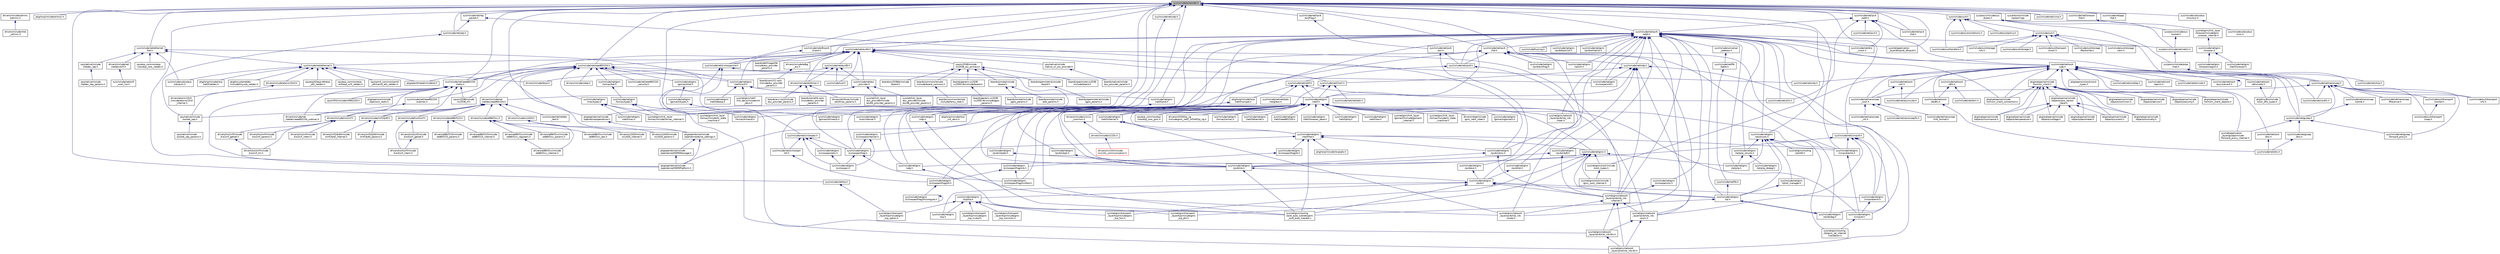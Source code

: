 digraph "sys/include/byteorder.h"
{
 // LATEX_PDF_SIZE
  edge [fontname="Helvetica",fontsize="10",labelfontname="Helvetica",labelfontsize="10"];
  node [fontname="Helvetica",fontsize="10",shape=record];
  Node1 [label="sys/include/byteorder.h",height=0.2,width=0.4,color="black", fillcolor="grey75", style="filled", fontcolor="black",tooltip="Functions to work with different byte orders."];
  Node1 -> Node2 [dir="back",color="midnightblue",fontsize="10",style="solid",fontname="Helvetica"];
  Node2 [label="drivers/include/sdmmc\l/sdmmc.h",height=0.2,width=0.4,color="black", fillcolor="white", style="filled",URL="$sdmmc_8h.html",tooltip="SDIO/SD/MMC device API using a low-level peripheral driver."];
  Node2 -> Node3 [dir="back",color="midnightblue",fontsize="10",style="solid",fontname="Helvetica"];
  Node3 [label="drivers/include/mtd\l_sdmmc.h",height=0.2,width=0.4,color="black", fillcolor="white", style="filled",URL="$mtd__sdmmc_8h.html",tooltip="Interface definition for the mtd_sdmmc driver."];
  Node1 -> Node4 [dir="back",color="midnightblue",fontsize="10",style="solid",fontname="Helvetica"];
  Node4 [label="pkg/lwip/include/arch/cc.h",height=0.2,width=0.4,color="black", fillcolor="white", style="filled",URL="$cc_8h.html",tooltip="Compiler/platform abstraction."];
  Node1 -> Node5 [dir="back",color="midnightblue",fontsize="10",style="solid",fontname="Helvetica"];
  Node5 [label="pkg/opendsme/include\l/opendsme/DSMEPlatform.h",height=0.2,width=0.4,color="black", fillcolor="white", style="filled",URL="$DSMEPlatform_8h.html",tooltip="DSME Platform interface implementation."];
  Node1 -> Node6 [dir="back",color="midnightblue",fontsize="10",style="solid",fontname="Helvetica"];
  Node6 [label="pkg/opendsme/include\l/opendsme/opendsme.h",height=0.2,width=0.4,color="black", fillcolor="white", style="filled",URL="$opendsme_8h_source.html",tooltip=" "];
  Node6 -> Node7 [dir="back",color="midnightblue",fontsize="10",style="solid",fontname="Helvetica"];
  Node7 [label="pkg/opendsme/include\l/opendsme/dsme_settings.h",height=0.2,width=0.4,color="black", fillcolor="white", style="filled",URL="$dsme__settings_8h.html",tooltip=" "];
  Node7 -> Node8 [dir="back",color="midnightblue",fontsize="10",style="solid",fontname="Helvetica"];
  Node8 [label="pkg/opendsme/include\l/opendsme/DSMEMessage.h",height=0.2,width=0.4,color="black", fillcolor="white", style="filled",URL="$DSMEMessage_8h.html",tooltip="DSME Message interface implementation for GNRC."];
  Node8 -> Node5 [dir="back",color="midnightblue",fontsize="10",style="solid",fontname="Helvetica"];
  Node7 -> Node5 [dir="back",color="midnightblue",fontsize="10",style="solid",fontname="Helvetica"];
  Node1 -> Node9 [dir="back",color="midnightblue",fontsize="10",style="solid",fontname="Helvetica"];
  Node9 [label="sys/arduino/include\l/spiport.hpp",height=0.2,width=0.4,color="black", fillcolor="white", style="filled",URL="$spiport_8hpp.html",tooltip="Definition of the Arduino 'SPI' interface."];
  Node1 -> Node10 [dir="back",color="midnightblue",fontsize="10",style="solid",fontname="Helvetica"];
  Node10 [label="sys/include/net/dhcpv6\l/client.h",height=0.2,width=0.4,color="black", fillcolor="white", style="filled",URL="$client_8h.html",tooltip="DHCPv6 client definitions."];
  Node10 -> Node11 [dir="back",color="midnightblue",fontsize="10",style="solid",fontname="Helvetica"];
  Node11 [label="sys/include/net/gnrc\l/netif/conf.h",height=0.2,width=0.4,color="black", fillcolor="white", style="filled",URL="$netif_2conf_8h.html",tooltip="Configuration macros for Network interface API."];
  Node11 -> Node12 [dir="back",color="midnightblue",fontsize="10",style="solid",fontname="Helvetica"];
  Node12 [label="sys/include/net/gnrc\l/netif/dedup.h",height=0.2,width=0.4,color="black", fillcolor="white", style="filled",URL="$dedup_8h.html",tooltip=" "];
  Node11 -> Node13 [dir="back",color="midnightblue",fontsize="10",style="solid",fontname="Helvetica"];
  Node13 [label="sys/include/net/gnrc\l/netif/ipv6.h",height=0.2,width=0.4,color="black", fillcolor="white", style="filled",URL="$gnrc_2netif_2ipv6_8h.html",tooltip="IPv6 definitions for Network interface API."];
  Node13 -> Node14 [dir="back",color="midnightblue",fontsize="10",style="solid",fontname="Helvetica"];
  Node14 [label="sys/net/gnrc/network\l_layer/ipv6/nib/_nib\l-router.h",height=0.2,width=0.4,color="black", fillcolor="white", style="filled",URL="$__nib-router_8h_source.html",tooltip=" "];
  Node11 -> Node15 [dir="back",color="midnightblue",fontsize="10",style="solid",fontname="Helvetica"];
  Node15 [label="sys/include/net/gnrc\l/netif.h",height=0.2,width=0.4,color="black", fillcolor="white", style="filled",URL="$gnrc_2netif_8h.html",tooltip="Definition for GNRC's network interfaces."];
  Node15 -> Node16 [dir="back",color="midnightblue",fontsize="10",style="solid",fontname="Helvetica"];
  Node16 [label="cpu/esp_common/esp\l-now/esp_now_gnrc.h",height=0.2,width=0.4,color="black", fillcolor="white", style="filled",URL="$esp__now__gnrc_8h.html",tooltip="ESP-NOW adaption for Network interface API."];
  Node15 -> Node17 [dir="back",color="midnightblue",fontsize="10",style="solid",fontname="Helvetica"];
  Node17 [label="drivers/include/cc1xxx\l_common.h",height=0.2,width=0.4,color="black", fillcolor="white", style="filled",URL="$cc1xxx__common_8h.html",tooltip="CC110x/CC1200 adaption for Network interface API."];
  Node17 -> Node18 [dir="back",color="midnightblue",fontsize="10",style="solid",fontname="Helvetica"];
  Node18 [label="drivers/include/cc110x.h",height=0.2,width=0.4,color="black", fillcolor="white", style="filled",URL="$cc110x_8h.html",tooltip="Interface definition for the CC1100/CC1101 driver."];
  Node18 -> Node19 [dir="back",color="midnightblue",fontsize="10",style="solid",fontname="Helvetica"];
  Node19 [label="drivers/cc110x/include\l/cc110x_communication.h",height=0.2,width=0.4,color="red", fillcolor="white", style="filled",URL="$cc110x__communication_8h.html",tooltip="Functions to communicate with the CC1100/CC1101 transceiver."];
  Node15 -> Node21 [dir="back",color="midnightblue",fontsize="10",style="solid",fontname="Helvetica"];
  Node21 [label="drivers/nrf24l01p_ng\l/include/gnrc_netif_nrf24l01p_ng.h",height=0.2,width=0.4,color="black", fillcolor="white", style="filled",URL="$gnrc__netif__nrf24l01p__ng_8h.html",tooltip="NRF24L01+ (NG) adaptation for Network interface API."];
  Node15 -> Node22 [dir="back",color="midnightblue",fontsize="10",style="solid",fontname="Helvetica"];
  Node22 [label="drivers/xbee/include\l/gnrc_netif_xbee.h",height=0.2,width=0.4,color="black", fillcolor="white", style="filled",URL="$gnrc__netif__xbee_8h.html",tooltip="XBee adaption for Network interface API."];
  Node15 -> Node5 [dir="back",color="midnightblue",fontsize="10",style="solid",fontname="Helvetica"];
  Node15 -> Node6 [dir="back",color="midnightblue",fontsize="10",style="solid",fontname="Helvetica"];
  Node15 -> Node23 [dir="back",color="midnightblue",fontsize="10",style="solid",fontname="Helvetica"];
  Node23 [label="sys/include/net/gnrc\l/gomach/gomach.h",height=0.2,width=0.4,color="black", fillcolor="white", style="filled",URL="$gomach_8h.html",tooltip="Implementation of GoMacH protocol."];
  Node15 -> Node24 [dir="back",color="midnightblue",fontsize="10",style="solid",fontname="Helvetica"];
  Node24 [label="sys/include/net/gnrc\l/gomach/timeout.h",height=0.2,width=0.4,color="black", fillcolor="white", style="filled",URL="$net_2gnrc_2gomach_2timeout_8h.html",tooltip="Timeout handling of GoMacH."];
  Node15 -> Node25 [dir="back",color="midnightblue",fontsize="10",style="solid",fontname="Helvetica"];
  Node25 [label="sys/include/net/gnrc\l/icmpv6/echo.h",height=0.2,width=0.4,color="black", fillcolor="white", style="filled",URL="$echo_8h.html",tooltip="ICMPv6 echo message definitions."];
  Node25 -> Node26 [dir="back",color="midnightblue",fontsize="10",style="solid",fontname="Helvetica"];
  Node26 [label="sys/include/net/gnrc\l/icmpv6.h",height=0.2,width=0.4,color="black", fillcolor="white", style="filled",URL="$gnrc_2icmpv6_8h.html",tooltip="Definitions for GNRC's ICMPv6 implementation."];
  Node26 -> Node27 [dir="back",color="midnightblue",fontsize="10",style="solid",fontname="Helvetica"];
  Node27 [label="sys/net/gnrc/routing\l/rpl/gnrc_rpl_internal\l/validation.h",height=0.2,width=0.4,color="black", fillcolor="white", style="filled",URL="$validation_8h.html",tooltip="RPL control message validation functions."];
  Node15 -> Node26 [dir="back",color="midnightblue",fontsize="10",style="solid",fontname="Helvetica"];
  Node15 -> Node28 [dir="back",color="midnightblue",fontsize="10",style="solid",fontname="Helvetica"];
  Node28 [label="sys/include/net/gnrc\l/ipv6/nib.h",height=0.2,width=0.4,color="black", fillcolor="white", style="filled",URL="$nib_8h.html",tooltip="NIB definitions."];
  Node28 -> Node29 [dir="back",color="midnightblue",fontsize="10",style="solid",fontname="Helvetica"];
  Node29 [label="sys/include/net/gnrc\l/ipv6.h",height=0.2,width=0.4,color="black", fillcolor="white", style="filled",URL="$gnrc_2ipv6_8h.html",tooltip="Definitions for GNRC's IPv6 implementation."];
  Node29 -> Node30 [dir="back",color="midnightblue",fontsize="10",style="solid",fontname="Helvetica"];
  Node30 [label="sys/include/net/gnrc\l/icmpv6/error.h",height=0.2,width=0.4,color="black", fillcolor="white", style="filled",URL="$net_2gnrc_2icmpv6_2error_8h.html",tooltip="ICMPv6 error message definitions."];
  Node30 -> Node26 [dir="back",color="midnightblue",fontsize="10",style="solid",fontname="Helvetica"];
  Node29 -> Node31 [dir="back",color="midnightblue",fontsize="10",style="solid",fontname="Helvetica"];
  Node31 [label="sys/include/net/gnrc\l/rpl.h",height=0.2,width=0.4,color="black", fillcolor="white", style="filled",URL="$rpl_8h.html",tooltip="RPL header."];
  Node31 -> Node32 [dir="back",color="midnightblue",fontsize="10",style="solid",fontname="Helvetica"];
  Node32 [label="sys/include/net/gnrc\l/rpl/dodag.h",height=0.2,width=0.4,color="black", fillcolor="white", style="filled",URL="$dodag_8h.html",tooltip="DODAG-related functions for RPL."];
  Node32 -> Node31 [dir="back",color="midnightblue",fontsize="10",style="solid",fontname="Helvetica"];
  Node31 -> Node33 [dir="back",color="midnightblue",fontsize="10",style="solid",fontname="Helvetica"];
  Node33 [label="sys/net/gnrc/routing\l/ipv6_auto_subnets/gnrc\l_ipv6_auto_subnets.c",height=0.2,width=0.4,color="black", fillcolor="white", style="filled",URL="$gnrc__ipv6__auto__subnets_8c.html",tooltip=" "];
  Node29 -> Node34 [dir="back",color="midnightblue",fontsize="10",style="solid",fontname="Helvetica"];
  Node34 [label="sys/include/net/gnrc\l/tcp/tcb.h",height=0.2,width=0.4,color="black", fillcolor="white", style="filled",URL="$tcb_8h.html",tooltip="GNRC TCP transmission control block (TCB)"];
  Node34 -> Node35 [dir="back",color="midnightblue",fontsize="10",style="solid",fontname="Helvetica"];
  Node35 [label="sys/include/net/gnrc\l/tcp.h",height=0.2,width=0.4,color="black", fillcolor="white", style="filled",URL="$gnrc_2tcp_8h.html",tooltip="GNRC TCP API."];
  Node34 -> Node36 [dir="back",color="midnightblue",fontsize="10",style="solid",fontname="Helvetica"];
  Node36 [label="sys/net/gnrc/transport\l_layer/tcp/include/gnrc\l_tcp_common.h",height=0.2,width=0.4,color="black", fillcolor="white", style="filled",URL="$gnrc__tcp__common_8h.html",tooltip="Internally used defines, macros and variable declarations."];
  Node34 -> Node37 [dir="back",color="midnightblue",fontsize="10",style="solid",fontname="Helvetica"];
  Node37 [label="sys/net/gnrc/transport\l_layer/tcp/include/gnrc\l_tcp_fsm.h",height=0.2,width=0.4,color="black", fillcolor="white", style="filled",URL="$gnrc__tcp__fsm_8h.html",tooltip="TCP finite state machine declarations."];
  Node34 -> Node38 [dir="back",color="midnightblue",fontsize="10",style="solid",fontname="Helvetica"];
  Node38 [label="sys/net/gnrc/transport\l_layer/tcp/include/gnrc\l_tcp_option.h",height=0.2,width=0.4,color="black", fillcolor="white", style="filled",URL="$gnrc__tcp__option_8h.html",tooltip="TCP option handling declarations."];
  Node34 -> Node39 [dir="back",color="midnightblue",fontsize="10",style="solid",fontname="Helvetica"];
  Node39 [label="sys/net/gnrc/transport\l_layer/tcp/include/gnrc\l_tcp_pkt.h",height=0.2,width=0.4,color="black", fillcolor="white", style="filled",URL="$gnrc__tcp__pkt_8h.html",tooltip="TCP packet handling declarations."];
  Node34 -> Node40 [dir="back",color="midnightblue",fontsize="10",style="solid",fontname="Helvetica"];
  Node40 [label="sys/net/gnrc/transport\l_layer/tcp/include/gnrc\l_tcp_rcvbuf.h",height=0.2,width=0.4,color="black", fillcolor="white", style="filled",URL="$gnrc__tcp__rcvbuf_8h.html",tooltip="Functions for allocating and freeing the receive buffer."];
  Node29 -> Node35 [dir="back",color="midnightblue",fontsize="10",style="solid",fontname="Helvetica"];
  Node29 -> Node41 [dir="back",color="midnightblue",fontsize="10",style="solid",fontname="Helvetica"];
  Node41 [label="sys/net/gnrc/network\l_layer/ipv6/nib/_nib\l-internal.h",height=0.2,width=0.4,color="black", fillcolor="white", style="filled",URL="$__nib-internal_8h_source.html",tooltip=" "];
  Node41 -> Node42 [dir="back",color="midnightblue",fontsize="10",style="solid",fontname="Helvetica"];
  Node42 [label="sys/net/gnrc/network\l_layer/ipv6/nib/_nib-6ln.h",height=0.2,width=0.4,color="black", fillcolor="white", style="filled",URL="$__nib-6ln_8h.html",tooltip="Definitions related to 6Lo node (6LN) functionality of the NIB."];
  Node42 -> Node43 [dir="back",color="midnightblue",fontsize="10",style="solid",fontname="Helvetica"];
  Node43 [label="sys/net/gnrc/network\l_layer/ipv6/nib/_nib-6lr.h",height=0.2,width=0.4,color="black", fillcolor="white", style="filled",URL="$__nib-6lr_8h.html",tooltip="Definitions related to 6Lo router (6LR) functionality of the NIB."];
  Node41 -> Node43 [dir="back",color="midnightblue",fontsize="10",style="solid",fontname="Helvetica"];
  Node41 -> Node44 [dir="back",color="midnightblue",fontsize="10",style="solid",fontname="Helvetica"];
  Node44 [label="sys/net/gnrc/network\l_layer/ipv6/nib/_nib\l-arsm.h",height=0.2,width=0.4,color="black", fillcolor="white", style="filled",URL="$__nib-arsm_8h_source.html",tooltip=" "];
  Node44 -> Node42 [dir="back",color="midnightblue",fontsize="10",style="solid",fontname="Helvetica"];
  Node44 -> Node43 [dir="back",color="midnightblue",fontsize="10",style="solid",fontname="Helvetica"];
  Node41 -> Node14 [dir="back",color="midnightblue",fontsize="10",style="solid",fontname="Helvetica"];
  Node29 -> Node33 [dir="back",color="midnightblue",fontsize="10",style="solid",fontname="Helvetica"];
  Node28 -> Node33 [dir="back",color="midnightblue",fontsize="10",style="solid",fontname="Helvetica"];
  Node15 -> Node45 [dir="back",color="midnightblue",fontsize="10",style="solid",fontname="Helvetica"];
  Node45 [label="sys/include/net/gnrc\l/lwmac/lwmac.h",height=0.2,width=0.4,color="black", fillcolor="white", style="filled",URL="$lwmac_8h.html",tooltip="Interface definition for the LWMAC protocol."];
  Node15 -> Node46 [dir="back",color="midnightblue",fontsize="10",style="solid",fontname="Helvetica"];
  Node46 [label="sys/include/net/gnrc\l/lwmac/timeout.h",height=0.2,width=0.4,color="black", fillcolor="white", style="filled",URL="$net_2gnrc_2lwmac_2timeout_8h.html",tooltip="Timeout handling of LWMAC."];
  Node15 -> Node47 [dir="back",color="midnightblue",fontsize="10",style="solid",fontname="Helvetica"];
  Node47 [label="sys/include/net/gnrc\l/mac/internal.h",height=0.2,width=0.4,color="black", fillcolor="white", style="filled",URL="$mac_2internal_8h.html",tooltip="Definitions of internal functions of GNRC_MAC module."];
  Node15 -> Node48 [dir="back",color="midnightblue",fontsize="10",style="solid",fontname="Helvetica"];
  Node48 [label="sys/include/net/gnrc\l/ndp.h",height=0.2,width=0.4,color="black", fillcolor="white", style="filled",URL="$gnrc_2ndp_8h.html",tooltip="GNRC-specific neighbor discovery definitions."];
  Node48 -> Node33 [dir="back",color="midnightblue",fontsize="10",style="solid",fontname="Helvetica"];
  Node15 -> Node49 [dir="back",color="midnightblue",fontsize="10",style="solid",fontname="Helvetica"];
  Node49 [label="sys/include/net/gnrc\l/netif/ethernet.h",height=0.2,width=0.4,color="black", fillcolor="white", style="filled",URL="$gnrc_2netif_2ethernet_8h.html",tooltip="Ethernet adaption for Network interface API."];
  Node15 -> Node50 [dir="back",color="midnightblue",fontsize="10",style="solid",fontname="Helvetica"];
  Node50 [label="sys/include/net/gnrc\l/netif/hdr.h",height=0.2,width=0.4,color="black", fillcolor="white", style="filled",URL="$net_2gnrc_2netif_2hdr_8h.html",tooltip="Generic network interface header."];
  Node50 -> Node51 [dir="back",color="midnightblue",fontsize="10",style="solid",fontname="Helvetica"];
  Node51 [label="pkg/lwip/include/lwipopts.h",height=0.2,width=0.4,color="black", fillcolor="white", style="filled",URL="$lwipopts_8h.html",tooltip="Option definitions."];
  Node50 -> Node25 [dir="back",color="midnightblue",fontsize="10",style="solid",fontname="Helvetica"];
  Node50 -> Node52 [dir="back",color="midnightblue",fontsize="10",style="solid",fontname="Helvetica"];
  Node52 [label="sys/include/net/gnrc\l/ipv6/nib/nc.h",height=0.2,width=0.4,color="black", fillcolor="white", style="filled",URL="$nc_8h.html",tooltip="Neighbor cache definitions."];
  Node52 -> Node28 [dir="back",color="midnightblue",fontsize="10",style="solid",fontname="Helvetica"];
  Node52 -> Node41 [dir="back",color="midnightblue",fontsize="10",style="solid",fontname="Helvetica"];
  Node50 -> Node53 [dir="back",color="midnightblue",fontsize="10",style="solid",fontname="Helvetica"];
  Node53 [label="sys/include/net/gnrc\l/sixlowpan/frag/rb.h",height=0.2,width=0.4,color="black", fillcolor="white", style="filled",URL="$rb_8h.html",tooltip="Reassembly buffer definitions."];
  Node53 -> Node54 [dir="back",color="midnightblue",fontsize="10",style="solid",fontname="Helvetica"];
  Node54 [label="sys/include/net/gnrc\l/sixlowpan/frag/vrb.h",height=0.2,width=0.4,color="black", fillcolor="white", style="filled",URL="$vrb_8h.html",tooltip="Virtual reassembly buffer definitions."];
  Node54 -> Node55 [dir="back",color="midnightblue",fontsize="10",style="solid",fontname="Helvetica"];
  Node55 [label="sys/include/net/gnrc\l/sixlowpan/frag/minfwd.h",height=0.2,width=0.4,color="black", fillcolor="white", style="filled",URL="$minfwd_8h.html",tooltip="Minimal fragment forwarding definitions."];
  Node54 -> Node56 [dir="back",color="midnightblue",fontsize="10",style="solid",fontname="Helvetica"];
  Node56 [label="sys/include/net/gnrc\l/sixlowpan/frag/sfr.h",height=0.2,width=0.4,color="black", fillcolor="white", style="filled",URL="$gnrc_2sixlowpan_2frag_2sfr_8h.html",tooltip="6LoWPAN selective fragment recovery definitions for GNRC"];
  Node56 -> Node57 [dir="back",color="midnightblue",fontsize="10",style="solid",fontname="Helvetica"];
  Node57 [label="sys/include/net/gnrc\l/sixlowpan/frag/sfr/congure.h",height=0.2,width=0.4,color="black", fillcolor="white", style="filled",URL="$net_2gnrc_2sixlowpan_2frag_2sfr_2congure_8h.html",tooltip="Congure definitions for 6LoWPAN selective fragment recovery."];
  Node57 -> Node57 [dir="back",color="midnightblue",fontsize="10",style="solid",fontname="Helvetica"];
  Node50 -> Node58 [dir="back",color="midnightblue",fontsize="10",style="solid",fontname="Helvetica"];
  Node58 [label="sys/include/net/gnrc\l/sixlowpan/frag.h",height=0.2,width=0.4,color="black", fillcolor="white", style="filled",URL="$gnrc_2sixlowpan_2frag_8h.html",tooltip="6LoWPAN Fragmentation definitions"];
  Node58 -> Node55 [dir="back",color="midnightblue",fontsize="10",style="solid",fontname="Helvetica"];
  Node58 -> Node59 [dir="back",color="midnightblue",fontsize="10",style="solid",fontname="Helvetica"];
  Node59 [label="sys/include/net/gnrc\l/sixlowpan.h",height=0.2,width=0.4,color="black", fillcolor="white", style="filled",URL="$gnrc_2sixlowpan_8h.html",tooltip="Definitions for 6LoWPAN."];
  Node50 -> Node60 [dir="back",color="midnightblue",fontsize="10",style="solid",fontname="Helvetica"];
  Node60 [label="sys/include/net/gnrc.h",height=0.2,width=0.4,color="black", fillcolor="white", style="filled",URL="$gnrc_8h.html",tooltip="Includes all essential GNRC network stack base modules."];
  Node60 -> Node61 [dir="back",color="midnightblue",fontsize="10",style="solid",fontname="Helvetica"];
  Node61 [label="sys/include/net/gnrc\l/rpl/p2p.h",height=0.2,width=0.4,color="black", fillcolor="white", style="filled",URL="$p2p_8h.html",tooltip="Definititions for P2P-RPL."];
  Node60 -> Node31 [dir="back",color="midnightblue",fontsize="10",style="solid",fontname="Helvetica"];
  Node60 -> Node62 [dir="back",color="midnightblue",fontsize="10",style="solid",fontname="Helvetica"];
  Node62 [label="sys/include/net/gnrc\l/udp.h",height=0.2,width=0.4,color="black", fillcolor="white", style="filled",URL="$gnrc_2udp_8h.html",tooltip="UDP GNRC definition."];
  Node62 -> Node33 [dir="back",color="midnightblue",fontsize="10",style="solid",fontname="Helvetica"];
  Node60 -> Node63 [dir="back",color="midnightblue",fontsize="10",style="solid",fontname="Helvetica"];
  Node63 [label="sys/net/gnrc/sock/include\l/gnrc_sock_internal.h",height=0.2,width=0.4,color="black", fillcolor="white", style="filled",URL="$gnrc__sock__internal_8h.html",tooltip="Internal GNRC-specific types and function definitions."];
  Node60 -> Node64 [dir="back",color="midnightblue",fontsize="10",style="solid",fontname="Helvetica"];
  Node64 [label="sys/net/gnrc/sock/include\l/sock_types.h",height=0.2,width=0.4,color="black", fillcolor="white", style="filled",URL="$sys_2net_2gnrc_2sock_2include_2sock__types_8h.html",tooltip="GNRC-specific types and function definitions."];
  Node64 -> Node63 [dir="back",color="midnightblue",fontsize="10",style="solid",fontname="Helvetica"];
  Node60 -> Node37 [dir="back",color="midnightblue",fontsize="10",style="solid",fontname="Helvetica"];
  Node60 -> Node39 [dir="back",color="midnightblue",fontsize="10",style="solid",fontname="Helvetica"];
  Node50 -> Node33 [dir="back",color="midnightblue",fontsize="10",style="solid",fontname="Helvetica"];
  Node15 -> Node65 [dir="back",color="midnightblue",fontsize="10",style="solid",fontname="Helvetica"];
  Node65 [label="sys/include/net/gnrc\l/netif/ieee802154.h",height=0.2,width=0.4,color="black", fillcolor="white", style="filled",URL="$sys_2include_2net_2gnrc_2netif_2ieee802154_8h.html",tooltip="IEEE 802.15.4 adaption for Network interface API."];
  Node15 -> Node66 [dir="back",color="midnightblue",fontsize="10",style="solid",fontname="Helvetica"];
  Node66 [label="sys/include/net/gnrc\l/netif/internal.h",height=0.2,width=0.4,color="black", fillcolor="white", style="filled",URL="$netif_2internal_8h_source.html",tooltip=" "];
  Node66 -> Node50 [dir="back",color="midnightblue",fontsize="10",style="solid",fontname="Helvetica"];
  Node66 -> Node14 [dir="back",color="midnightblue",fontsize="10",style="solid",fontname="Helvetica"];
  Node15 -> Node67 [dir="back",color="midnightblue",fontsize="10",style="solid",fontname="Helvetica"];
  Node67 [label="sys/include/net/gnrc\l/netif/lorawan_base.h",height=0.2,width=0.4,color="black", fillcolor="white", style="filled",URL="$lorawan__base_8h.html",tooltip="LoRaWAN base Network interface API header."];
  Node15 -> Node68 [dir="back",color="midnightblue",fontsize="10",style="solid",fontname="Helvetica"];
  Node68 [label="sys/include/net/gnrc\l/netif/pktq.h",height=0.2,width=0.4,color="black", fillcolor="white", style="filled",URL="$pktq_8h.html",tooltip="Send queue for Network interface API definitions"];
  Node15 -> Node69 [dir="back",color="midnightblue",fontsize="10",style="solid",fontname="Helvetica"];
  Node69 [label="sys/include/net/gnrc\l/netif/raw.h",height=0.2,width=0.4,color="black", fillcolor="white", style="filled",URL="$net_2gnrc_2netif_2raw_8h.html",tooltip="Raw (i.e."];
  Node15 -> Node55 [dir="back",color="midnightblue",fontsize="10",style="solid",fontname="Helvetica"];
  Node15 -> Node56 [dir="back",color="midnightblue",fontsize="10",style="solid",fontname="Helvetica"];
  Node15 -> Node54 [dir="back",color="midnightblue",fontsize="10",style="solid",fontname="Helvetica"];
  Node15 -> Node70 [dir="back",color="midnightblue",fontsize="10",style="solid",fontname="Helvetica"];
  Node70 [label="sys/include/net/gnrc\l/sixlowpan/internal.h",height=0.2,width=0.4,color="black", fillcolor="white", style="filled",URL="$sixlowpan_2internal_8h.html",tooltip="6LoWPAN internal functions"];
  Node70 -> Node58 [dir="back",color="midnightblue",fontsize="10",style="solid",fontname="Helvetica"];
  Node70 -> Node59 [dir="back",color="midnightblue",fontsize="10",style="solid",fontname="Helvetica"];
  Node15 -> Node60 [dir="back",color="midnightblue",fontsize="10",style="solid",fontname="Helvetica"];
  Node15 -> Node71 [dir="back",color="midnightblue",fontsize="10",style="solid",fontname="Helvetica"];
  Node71 [label="sys/net/gnrc/link_layer\l/gomach/include/gomach\l_internal.h",height=0.2,width=0.4,color="black", fillcolor="white", style="filled",URL="$gomach__internal_8h.html",tooltip="GoMacH's internal functions."];
  Node15 -> Node72 [dir="back",color="midnightblue",fontsize="10",style="solid",fontname="Helvetica"];
  Node72 [label="sys/net/gnrc/link_layer\l/lwmac/include/lwmac_internal.h",height=0.2,width=0.4,color="black", fillcolor="white", style="filled",URL="$lwmac__internal_8h.html",tooltip="Interface definition for internal functions of LWMAC protocol."];
  Node15 -> Node73 [dir="back",color="midnightblue",fontsize="10",style="solid",fontname="Helvetica"];
  Node73 [label="sys/net/gnrc/link_layer\l/lwmac/include/rx_state\l_machine.h",height=0.2,width=0.4,color="black", fillcolor="white", style="filled",URL="$rx__state__machine_8h.html",tooltip="Implementation of RX state machine."];
  Node15 -> Node74 [dir="back",color="midnightblue",fontsize="10",style="solid",fontname="Helvetica"];
  Node74 [label="sys/net/gnrc/link_layer\l/lwmac/include/tx_state\l_machine.h",height=0.2,width=0.4,color="black", fillcolor="white", style="filled",URL="$tx__state__machine_8h.html",tooltip="Implementation of TX state machine."];
  Node15 -> Node44 [dir="back",color="midnightblue",fontsize="10",style="solid",fontname="Helvetica"];
  Node15 -> Node75 [dir="back",color="midnightblue",fontsize="10",style="solid",fontname="Helvetica"];
  Node75 [label="sys/net/gnrc/network\l_layer/ipv6/nib/_nib\l-slaac.h",height=0.2,width=0.4,color="black", fillcolor="white", style="filled",URL="$__nib-slaac_8h.html",tooltip="Definions related to SLAAC functionality of the NIB."];
  Node15 -> Node33 [dir="back",color="midnightblue",fontsize="10",style="solid",fontname="Helvetica"];
  Node11 -> Node76 [dir="back",color="midnightblue",fontsize="10",style="solid",fontname="Helvetica"];
  Node76 [label="sys/net/gnrc/netif\l/init_devs/include/init\l_devs.h",height=0.2,width=0.4,color="black", fillcolor="white", style="filled",URL="$init__devs_8h.html",tooltip="common netif device initialization definitions"];
  Node1 -> Node77 [dir="back",color="midnightblue",fontsize="10",style="solid",fontname="Helvetica"];
  Node77 [label="sys/include/net/ethernet\l/hdr.h",height=0.2,width=0.4,color="black", fillcolor="white", style="filled",URL="$net_2ethernet_2hdr_8h.html",tooltip="Ethernet header definitions."];
  Node77 -> Node78 [dir="back",color="midnightblue",fontsize="10",style="solid",fontname="Helvetica"];
  Node78 [label="cpu/esp_common/esp\l-now/esp_now_netdev.h",height=0.2,width=0.4,color="black", fillcolor="white", style="filled",URL="$esp__now__netdev_8h.html",tooltip="Netdev interface for the ESP-NOW WiFi P2P protocol."];
  Node77 -> Node79 [dir="back",color="midnightblue",fontsize="10",style="solid",fontname="Helvetica"];
  Node79 [label="cpu/native/include\l/netdev_tap.h",height=0.2,width=0.4,color="black", fillcolor="white", style="filled",URL="$netdev__tap_8h.html",tooltip="Low-level ethernet driver for native tap interfaces."];
  Node79 -> Node80 [dir="back",color="midnightblue",fontsize="10",style="solid",fontname="Helvetica"];
  Node80 [label="cpu/native/include\l/netdev_tap_params.h",height=0.2,width=0.4,color="black", fillcolor="white", style="filled",URL="$netdev__tap__params_8h.html",tooltip="Default configuration for the netdev_tap driver."];
  Node77 -> Node81 [dir="back",color="midnightblue",fontsize="10",style="solid",fontname="Helvetica"];
  Node81 [label="drivers/include/net\l/netdev/wifi.h",height=0.2,width=0.4,color="black", fillcolor="white", style="filled",URL="$drivers_2include_2net_2netdev_2wifi_8h.html",tooltip="Definitions for netdev common Wi-Fi code."];
  Node81 -> Node82 [dir="back",color="midnightblue",fontsize="10",style="solid",fontname="Helvetica"];
  Node82 [label="sys/include/net/wifi\l_scan_list.h",height=0.2,width=0.4,color="black", fillcolor="white", style="filled",URL="$wifi__scan__list_8h.html",tooltip="Thin wrapper around l2scan list to support WiFi scan results."];
  Node77 -> Node83 [dir="back",color="midnightblue",fontsize="10",style="solid",fontname="Helvetica"];
  Node83 [label="sys/include/net/ethernet.h",height=0.2,width=0.4,color="black", fillcolor="white", style="filled",URL="$ethernet_8h.html",tooltip="Definitions for Ethernet."];
  Node83 -> Node84 [dir="back",color="midnightblue",fontsize="10",style="solid",fontname="Helvetica"];
  Node84 [label="cpu/esp32/esp-eth/esp\l_eth_netdev.h",height=0.2,width=0.4,color="black", fillcolor="white", style="filled",URL="$esp__eth__netdev_8h.html",tooltip="Netdev interface for the ESP32 Ethernet MAC module."];
  Node83 -> Node85 [dir="back",color="midnightblue",fontsize="10",style="solid",fontname="Helvetica"];
  Node85 [label="cpu/esp_common/esp\l-wifi/esp_wifi_netdev.h",height=0.2,width=0.4,color="black", fillcolor="white", style="filled",URL="$esp__wifi__netdev_8h.html",tooltip="Network device driver for the ESP SoCs WiFi interface."];
  Node83 -> Node86 [dir="back",color="midnightblue",fontsize="10",style="solid",fontname="Helvetica"];
  Node86 [label="cpu/sam0_common/sam0\l_eth/sam0_eth_netdev.h",height=0.2,width=0.4,color="black", fillcolor="white", style="filled",URL="$sam0__eth__netdev_8h.html",tooltip="Netdev interface for the SAM0 Ethernet GMAC peripheral."];
  Node83 -> Node87 [dir="back",color="midnightblue",fontsize="10",style="solid",fontname="Helvetica"];
  Node87 [label="drivers/include/atwinc15x0.h",height=0.2,width=0.4,color="black", fillcolor="white", style="filled",URL="$atwinc15x0_8h.html",tooltip="Netdev Driver for the Microchip ATWINC15x0 WiFi Module."];
  Node87 -> Node88 [dir="back",color="midnightblue",fontsize="10",style="solid",fontname="Helvetica"];
  Node88 [label="drivers/atwinc15x0\l/include/atwinc15x0\l_internal.h",height=0.2,width=0.4,color="black", fillcolor="white", style="filled",URL="$atwinc15x0__internal_8h.html",tooltip="Internal definitions for the ATWINC15x0 WiFi netdev driver."];
  Node83 -> Node89 [dir="back",color="midnightblue",fontsize="10",style="solid",fontname="Helvetica"];
  Node89 [label="drivers/include/dose.h",height=0.2,width=0.4,color="black", fillcolor="white", style="filled",URL="$dose_8h.html",tooltip="Driver for the Differentially Operated Serial Ethernet module."];
  Node83 -> Node90 [dir="back",color="midnightblue",fontsize="10",style="solid",fontname="Helvetica"];
  Node90 [label="pkg/lwip/include/lwip\l/netif/netdev.h",height=0.2,width=0.4,color="black", fillcolor="white", style="filled",URL="$pkg_2lwip_2include_2lwip_2netif_2netdev_8h.html",tooltip="lwIP netdev adapter definitions"];
  Node83 -> Node91 [dir="back",color="midnightblue",fontsize="10",style="solid",fontname="Helvetica"];
  Node91 [label="pkg/openthread/include/ot.h",height=0.2,width=0.4,color="black", fillcolor="white", style="filled",URL="$ot_8h.html",tooltip=" "];
  Node83 -> Node92 [dir="back",color="midnightblue",fontsize="10",style="solid",fontname="Helvetica"];
  Node92 [label="pkg/tinyusb/netdev\l/include/tinyusb_netdev.h",height=0.2,width=0.4,color="black", fillcolor="white", style="filled",URL="$tinyusb__netdev_8h.html",tooltip="TinyUSB netdev driver for CDC ECM, CDC NCM and RNDIS protocol."];
  Node83 -> Node93 [dir="back",color="midnightblue",fontsize="10",style="solid",fontname="Helvetica"];
  Node93 [label="sys/include/usb/usbus\l/cdc/ecm.h",height=0.2,width=0.4,color="black", fillcolor="white", style="filled",URL="$ecm_8h.html",tooltip="Interface and definitions for USB CDC ECM type interfaces."];
  Node77 -> Node11 [dir="back",color="midnightblue",fontsize="10",style="solid",fontname="Helvetica"];
  Node77 -> Node93 [dir="back",color="midnightblue",fontsize="10",style="solid",fontname="Helvetica"];
  Node1 -> Node94 [dir="back",color="midnightblue",fontsize="10",style="solid",fontname="Helvetica"];
  Node94 [label="sys/include/net/eui64.h",height=0.2,width=0.4,color="black", fillcolor="white", style="filled",URL="$eui64_8h.html",tooltip="EUI-64 data type definition."];
  Node94 -> Node95 [dir="back",color="midnightblue",fontsize="10",style="solid",fontname="Helvetica"];
  Node95 [label="cpu/cc2538/include\l/cc2538_eui_primary.h",height=0.2,width=0.4,color="black", fillcolor="white", style="filled",URL="$cc2538__eui__primary_8h.html",tooltip="CC2538 EUI-64 provider."];
  Node95 -> Node96 [dir="back",color="midnightblue",fontsize="10",style="solid",fontname="Helvetica"];
  Node96 [label="boards/cc2538dk/include\l/board.h",height=0.2,width=0.4,color="black", fillcolor="white", style="filled",URL="$cc2538dk_2include_2board_8h.html",tooltip=" "];
  Node95 -> Node97 [dir="back",color="midnightblue",fontsize="10",style="solid",fontname="Helvetica"];
  Node97 [label="boards/common/remote\l/include/board_common.h",height=0.2,width=0.4,color="black", fillcolor="white", style="filled",URL="$remote_2include_2board__common_8h.html",tooltip="Board specific definitions for the RE-Mote boards."];
  Node97 -> Node98 [dir="back",color="midnightblue",fontsize="10",style="solid",fontname="Helvetica"];
  Node98 [label="boards/common/remote\l/include/fancy_leds.h",height=0.2,width=0.4,color="black", fillcolor="white", style="filled",URL="$fancy__leds_8h.html",tooltip="LED extended functions."];
  Node95 -> Node99 [dir="back",color="midnightblue",fontsize="10",style="solid",fontname="Helvetica"];
  Node99 [label="boards/generic-cc2538\l-cc2592-dk/include/board.h",height=0.2,width=0.4,color="black", fillcolor="white", style="filled",URL="$generic-cc2538-cc2592-dk_2include_2board_8h.html",tooltip="Definitions for the Generic CC2538-CC2592-DK Board."];
  Node99 -> Node100 [dir="back",color="midnightblue",fontsize="10",style="solid",fontname="Helvetica"];
  Node100 [label="boards/generic-cc2538\l-cc2592-dk/include/gpio\l_params.h",height=0.2,width=0.4,color="black", fillcolor="white", style="filled",URL="$generic-cc2538-cc2592-dk_2include_2gpio__params_8h.html",tooltip="Definitions for the Generic CC2538-CC2592-DK Board."];
  Node95 -> Node101 [dir="back",color="midnightblue",fontsize="10",style="solid",fontname="Helvetica"];
  Node101 [label="boards/omote/include\l/board.h",height=0.2,width=0.4,color="black", fillcolor="white", style="filled",URL="$omote_2include_2board_8h.html",tooltip="Board specific definitions for the omote board."];
  Node101 -> Node102 [dir="back",color="midnightblue",fontsize="10",style="solid",fontname="Helvetica"];
  Node102 [label="boards/omote/include\l/adc_params.h",height=0.2,width=0.4,color="black", fillcolor="white", style="filled",URL="$omote_2include_2adc__params_8h.html",tooltip="Board specific configuration of direct mapped ADC in omote."];
  Node101 -> Node103 [dir="back",color="midnightblue",fontsize="10",style="solid",fontname="Helvetica"];
  Node103 [label="boards/omote/include\l/gpio_params.h",height=0.2,width=0.4,color="black", fillcolor="white", style="filled",URL="$omote_2include_2gpio__params_8h.html",tooltip="Board specific configuration of direct mapped GPIOs."];
  Node95 -> Node104 [dir="back",color="midnightblue",fontsize="10",style="solid",fontname="Helvetica"];
  Node104 [label="boards/openmote-b/include\l/board.h",height=0.2,width=0.4,color="black", fillcolor="white", style="filled",URL="$openmote-b_2include_2board_8h.html",tooltip="Board specific definitions for the OpenMote-B board."];
  Node104 -> Node105 [dir="back",color="midnightblue",fontsize="10",style="solid",fontname="Helvetica"];
  Node105 [label="boards/openmote-b/include\l/gpio_params.h",height=0.2,width=0.4,color="black", fillcolor="white", style="filled",URL="$openmote-b_2include_2gpio__params_8h.html",tooltip="Board specific configuration of direct mapped GPIOs."];
  Node95 -> Node106 [dir="back",color="midnightblue",fontsize="10",style="solid",fontname="Helvetica"];
  Node106 [label="boards/openmote-cc2538\l/include/board.h",height=0.2,width=0.4,color="black", fillcolor="white", style="filled",URL="$openmote-cc2538_2include_2board_8h.html",tooltip="Board specific definitions for the OpenMote-cc2538 board."];
  Node94 -> Node107 [dir="back",color="midnightblue",fontsize="10",style="solid",fontname="Helvetica"];
  Node107 [label="cpu/native/include\l/native_cli_eui_provider.h",height=0.2,width=0.4,color="black", fillcolor="white", style="filled",URL="$native__cli__eui__provider_8h.html",tooltip="Command-line EUI provider for native."];
  Node107 -> Node108 [dir="back",color="midnightblue",fontsize="10",style="solid",fontname="Helvetica"];
  Node108 [label="boards/native/include\l/eui_provider_params.h",height=0.2,width=0.4,color="black", fillcolor="white", style="filled",URL="$native_2include_2eui__provider__params_8h.html",tooltip="EUI providers found on the board."];
  Node94 -> Node109 [dir="back",color="midnightblue",fontsize="10",style="solid",fontname="Helvetica"];
  Node109 [label="boards/derfmega256\l/include/eui_provider\l_params.h",height=0.2,width=0.4,color="black", fillcolor="white", style="filled",URL="$derfmega256_2include_2eui__provider__params_8h.html",tooltip="EUI providers found on the board."];
  Node94 -> Node110 [dir="back",color="midnightblue",fontsize="10",style="solid",fontname="Helvetica"];
  Node110 [label="drivers/include/at24mac.h",height=0.2,width=0.4,color="black", fillcolor="white", style="filled",URL="$at24mac_8h.html",tooltip=" "];
  Node110 -> Node111 [dir="back",color="midnightblue",fontsize="10",style="solid",fontname="Helvetica"];
  Node111 [label="boards/avr-rss2/include\l/eui_provider_params.h",height=0.2,width=0.4,color="black", fillcolor="white", style="filled",URL="$avr-rss2_2include_2eui__provider__params_8h.html",tooltip="EUI providers found on the board."];
  Node110 -> Node112 [dir="back",color="midnightblue",fontsize="10",style="solid",fontname="Helvetica"];
  Node112 [label="boards/same54-xpro\l/include/eui_provider\l_params.h",height=0.2,width=0.4,color="black", fillcolor="white", style="filled",URL="$same54-xpro_2include_2eui__provider__params_8h.html",tooltip="EUI providers found on the board."];
  Node110 -> Node113 [dir="back",color="midnightblue",fontsize="10",style="solid",fontname="Helvetica"];
  Node113 [label="drivers/at24mac/include\l/at24mac_params.h",height=0.2,width=0.4,color="black", fillcolor="white", style="filled",URL="$at24mac__params_8h.html",tooltip="Default configuration for the AT24MAC chip."];
  Node94 -> Node114 [dir="back",color="midnightblue",fontsize="10",style="solid",fontname="Helvetica"];
  Node114 [label="drivers/include/edbg\l_eui.h",height=0.2,width=0.4,color="black", fillcolor="white", style="filled",URL="$edbg__eui_8h.html",tooltip=" "];
  Node114 -> Node115 [dir="back",color="midnightblue",fontsize="10",style="solid",fontname="Helvetica"];
  Node115 [label="boards/samr21-xpro\l/include/eui_provider\l_params.h",height=0.2,width=0.4,color="black", fillcolor="white", style="filled",URL="$samr21-xpro_2include_2eui__provider__params_8h.html",tooltip="EUI providers found on the board."];
  Node94 -> Node116 [dir="back",color="midnightblue",fontsize="10",style="solid",fontname="Helvetica"];
  Node116 [label="sys/include/luid.h",height=0.2,width=0.4,color="black", fillcolor="white", style="filled",URL="$luid_8h.html",tooltip="Header of the unique ID generation module."];
  Node94 -> Node83 [dir="back",color="midnightblue",fontsize="10",style="solid",fontname="Helvetica"];
  Node94 -> Node117 [dir="back",color="midnightblue",fontsize="10",style="solid",fontname="Helvetica"];
  Node117 [label="sys/include/net/eui48.h",height=0.2,width=0.4,color="black", fillcolor="white", style="filled",URL="$eui48_8h.html",tooltip="Definition and IPv6 IID conversion for IEEE EUI-48 identifiers."];
  Node117 -> Node110 [dir="back",color="midnightblue",fontsize="10",style="solid",fontname="Helvetica"];
  Node117 -> Node89 [dir="back",color="midnightblue",fontsize="10",style="solid",fontname="Helvetica"];
  Node117 -> Node116 [dir="back",color="midnightblue",fontsize="10",style="solid",fontname="Helvetica"];
  Node117 -> Node118 [dir="back",color="midnightblue",fontsize="10",style="solid",fontname="Helvetica"];
  Node118 [label="sys/include/net/eui\l_provider.h",height=0.2,width=0.4,color="black", fillcolor="white", style="filled",URL="$eui__provider_8h.html",tooltip="EUI-48 and EUI-64 address provider."];
  Node118 -> Node119 [dir="back",color="midnightblue",fontsize="10",style="solid",fontname="Helvetica"];
  Node119 [label="drivers/include/net\l/netdev/ieee802154.h",height=0.2,width=0.4,color="black", fillcolor="white", style="filled",URL="$drivers_2include_2net_2netdev_2ieee802154_8h.html",tooltip="Definitions for netdev common IEEE 802.15.4 code."];
  Node119 -> Node120 [dir="back",color="midnightblue",fontsize="10",style="solid",fontname="Helvetica"];
  Node120 [label="cpu/native/include\l/socket_zep.h",height=0.2,width=0.4,color="black", fillcolor="white", style="filled",URL="$socket__zep_8h.html",tooltip="Socket ZEP definitions."];
  Node120 -> Node121 [dir="back",color="midnightblue",fontsize="10",style="solid",fontname="Helvetica"];
  Node121 [label="cpu/native/include\l/socket_zep_params.h",height=0.2,width=0.4,color="black", fillcolor="white", style="filled",URL="$socket__zep__params_8h.html",tooltip="Configuration parameters for the Socket-based ZEP driver."];
  Node119 -> Node122 [dir="back",color="midnightblue",fontsize="10",style="solid",fontname="Helvetica"];
  Node122 [label="drivers/include/at86rf215.h",height=0.2,width=0.4,color="black", fillcolor="white", style="filled",URL="$at86rf215_8h.html",tooltip="Interface definition for AT86RF215 based drivers."];
  Node122 -> Node123 [dir="back",color="midnightblue",fontsize="10",style="solid",fontname="Helvetica"];
  Node123 [label="drivers/at86rf215/include\l/at86rf215_internal.h",height=0.2,width=0.4,color="black", fillcolor="white", style="filled",URL="$at86rf215__internal_8h.html",tooltip="Low-Level functions for the AT86RF215 driver."];
  Node122 -> Node124 [dir="back",color="midnightblue",fontsize="10",style="solid",fontname="Helvetica"];
  Node124 [label="drivers/at86rf215/include\l/at86rf215_params.h",height=0.2,width=0.4,color="black", fillcolor="white", style="filled",URL="$at86rf215__params_8h.html",tooltip="Default configuration for the AT86RF215 driver."];
  Node119 -> Node125 [dir="back",color="midnightblue",fontsize="10",style="solid",fontname="Helvetica"];
  Node125 [label="drivers/include/at86rf2xx.h",height=0.2,width=0.4,color="black", fillcolor="white", style="filled",URL="$at86rf2xx_8h.html",tooltip="Interface definition for AT86RF2xx based drivers."];
  Node125 -> Node126 [dir="back",color="midnightblue",fontsize="10",style="solid",fontname="Helvetica"];
  Node126 [label="drivers/at86rf2xx/include\l/at86rf2xx_aes.h",height=0.2,width=0.4,color="black", fillcolor="white", style="filled",URL="$at86rf2xx__aes_8h.html",tooltip="The extended feature set of at86rf2xx transceivers comprises a hardware implementation of AES."];
  Node125 -> Node127 [dir="back",color="midnightblue",fontsize="10",style="solid",fontname="Helvetica"];
  Node127 [label="drivers/at86rf2xx/include\l/at86rf2xx_internal.h",height=0.2,width=0.4,color="black", fillcolor="white", style="filled",URL="$at86rf2xx__internal_8h.html",tooltip="Internal interfaces for AT86RF2xx drivers."];
  Node125 -> Node128 [dir="back",color="midnightblue",fontsize="10",style="solid",fontname="Helvetica"];
  Node128 [label="drivers/at86rf2xx/include\l/at86rf2xx_params.h",height=0.2,width=0.4,color="black", fillcolor="white", style="filled",URL="$at86rf2xx__params_8h.html",tooltip="Default configuration for the AT86RF2xx driver."];
  Node125 -> Node129 [dir="back",color="midnightblue",fontsize="10",style="solid",fontname="Helvetica"];
  Node129 [label="drivers/at86rf2xx/include\l/at86rf2xx_registers.h",height=0.2,width=0.4,color="black", fillcolor="white", style="filled",URL="$at86rf2xx__registers_8h.html",tooltip="Register and command definitions for AT86RF2xx devices."];
  Node129 -> Node127 [dir="back",color="midnightblue",fontsize="10",style="solid",fontname="Helvetica"];
  Node119 -> Node130 [dir="back",color="midnightblue",fontsize="10",style="solid",fontname="Helvetica"];
  Node130 [label="drivers/include/cc2420.h",height=0.2,width=0.4,color="black", fillcolor="white", style="filled",URL="$cc2420_8h.html",tooltip="Interface definition for the CC2420 driver."];
  Node130 -> Node131 [dir="back",color="midnightblue",fontsize="10",style="solid",fontname="Helvetica"];
  Node131 [label="drivers/cc2420/include\l/cc2420_internal.h",height=0.2,width=0.4,color="black", fillcolor="white", style="filled",URL="$cc2420__internal_8h.html",tooltip="Definitions and settings for the cc2420."];
  Node130 -> Node132 [dir="back",color="midnightblue",fontsize="10",style="solid",fontname="Helvetica"];
  Node132 [label="drivers/cc2420/include\l/cc2420_params.h",height=0.2,width=0.4,color="black", fillcolor="white", style="filled",URL="$cc2420__params_8h.html",tooltip="Default configuration for the CC2420 driver."];
  Node119 -> Node133 [dir="back",color="midnightblue",fontsize="10",style="solid",fontname="Helvetica"];
  Node133 [label="drivers/include/kw2xrf.h",height=0.2,width=0.4,color="black", fillcolor="white", style="filled",URL="$kw2xrf_8h.html",tooltip="Interface definition for the kw2xrf driver."];
  Node133 -> Node134 [dir="back",color="midnightblue",fontsize="10",style="solid",fontname="Helvetica"];
  Node134 [label="drivers/kw2xrf/include\l/kw2xrf_getset.h",height=0.2,width=0.4,color="black", fillcolor="white", style="filled",URL="$kw2xrf__getset_8h.html",tooltip="get/set interfaces for kw2xrf driver"];
  Node134 -> Node135 [dir="back",color="midnightblue",fontsize="10",style="solid",fontname="Helvetica"];
  Node135 [label="drivers/kw2xrf/include\l/kw2xrf_tm.h",height=0.2,width=0.4,color="black", fillcolor="white", style="filled",URL="$kw2xrf__tm_8h.html",tooltip="Testing interfaces for kw2xrf driver."];
  Node133 -> Node136 [dir="back",color="midnightblue",fontsize="10",style="solid",fontname="Helvetica"];
  Node136 [label="drivers/kw2xrf/include\l/kw2xrf_intern.h",height=0.2,width=0.4,color="black", fillcolor="white", style="filled",URL="$kw2xrf__intern_8h.html",tooltip="Internal function interfaces for kw2xrf driver."];
  Node133 -> Node137 [dir="back",color="midnightblue",fontsize="10",style="solid",fontname="Helvetica"];
  Node137 [label="drivers/kw2xrf/include\l/kw2xrf_params.h",height=0.2,width=0.4,color="black", fillcolor="white", style="filled",URL="$kw2xrf__params_8h.html",tooltip="Default configuration for the KW2XRF driver."];
  Node133 -> Node135 [dir="back",color="midnightblue",fontsize="10",style="solid",fontname="Helvetica"];
  Node119 -> Node138 [dir="back",color="midnightblue",fontsize="10",style="solid",fontname="Helvetica"];
  Node138 [label="drivers/include/kw41zrf.h",height=0.2,width=0.4,color="black", fillcolor="white", style="filled",URL="$kw41zrf_8h.html",tooltip="Interface definition for the kw41zrf driver."];
  Node138 -> Node139 [dir="back",color="midnightblue",fontsize="10",style="solid",fontname="Helvetica"];
  Node139 [label="drivers/kw41zrf/include\l/kw41zrf_getset.h",height=0.2,width=0.4,color="black", fillcolor="white", style="filled",URL="$kw41zrf__getset_8h.html",tooltip="get/set interfaces for kw41zrf driver"];
  Node139 -> Node140 [dir="back",color="midnightblue",fontsize="10",style="solid",fontname="Helvetica"];
  Node140 [label="drivers/kw41zrf/include\l/kw41zrf_intern.h",height=0.2,width=0.4,color="black", fillcolor="white", style="filled",URL="$kw41zrf__intern_8h.html",tooltip="Internal function interfaces for kw41zrf driver."];
  Node138 -> Node140 [dir="back",color="midnightblue",fontsize="10",style="solid",fontname="Helvetica"];
  Node119 -> Node141 [dir="back",color="midnightblue",fontsize="10",style="solid",fontname="Helvetica"];
  Node141 [label="drivers/include/mrf24j40.h",height=0.2,width=0.4,color="black", fillcolor="white", style="filled",URL="$mrf24j40_8h.html",tooltip="Interface definition for MRF24J40 based drivers ."];
  Node141 -> Node142 [dir="back",color="midnightblue",fontsize="10",style="solid",fontname="Helvetica"];
  Node142 [label="drivers/mrf24j40/include\l/mrf24j40_internal.h",height=0.2,width=0.4,color="black", fillcolor="white", style="filled",URL="$mrf24j40__internal_8h.html",tooltip="Internal interfaces for MRF24J40 drivers."];
  Node141 -> Node143 [dir="back",color="midnightblue",fontsize="10",style="solid",fontname="Helvetica"];
  Node143 [label="drivers/mrf24j40/include\l/mrf24j40_params.h",height=0.2,width=0.4,color="black", fillcolor="white", style="filled",URL="$mrf24j40__params_8h.html",tooltip="Default configuration for the MRF24J40 driver."];
  Node119 -> Node144 [dir="back",color="midnightblue",fontsize="10",style="solid",fontname="Helvetica"];
  Node144 [label="drivers/include/net\l/netdev/ieee802154_submac.h",height=0.2,width=0.4,color="black", fillcolor="white", style="filled",URL="$ieee802154__submac_8h_source.html",tooltip=" "];
  Node119 -> Node145 [dir="back",color="midnightblue",fontsize="10",style="solid",fontname="Helvetica"];
  Node145 [label="sys/include/net/netdev\l_test.h",height=0.2,width=0.4,color="black", fillcolor="white", style="filled",URL="$netdev__test_8h.html",tooltip="netdev dummy test driver definitions"];
  Node118 -> Node146 [dir="back",color="midnightblue",fontsize="10",style="solid",fontname="Helvetica"];
  Node146 [label="sys/net/link_layer\l/eui_provider/include\l/eui48_provider_params.h",height=0.2,width=0.4,color="black", fillcolor="white", style="filled",URL="$eui48__provider__params_8h.html",tooltip="EUI-48 address provider default values."];
  Node118 -> Node147 [dir="back",color="midnightblue",fontsize="10",style="solid",fontname="Helvetica"];
  Node147 [label="sys/net/link_layer\l/eui_provider/include\l/eui64_provider_params.h",height=0.2,width=0.4,color="black", fillcolor="white", style="filled",URL="$eui64__provider__params_8h.html",tooltip="EUI-64 address provider default values."];
  Node94 -> Node118 [dir="back",color="midnightblue",fontsize="10",style="solid",fontname="Helvetica"];
  Node94 -> Node52 [dir="back",color="midnightblue",fontsize="10",style="solid",fontname="Helvetica"];
  Node94 -> Node148 [dir="back",color="midnightblue",fontsize="10",style="solid",fontname="Helvetica"];
  Node148 [label="sys/include/net/ieee802154\l/radio.h",height=0.2,width=0.4,color="black", fillcolor="white", style="filled",URL="$radio_8h_source.html",tooltip=" "];
  Node148 -> Node149 [dir="back",color="midnightblue",fontsize="10",style="solid",fontname="Helvetica"];
  Node149 [label="cpu/cc2538/include\l/cc2538_rf.h",height=0.2,width=0.4,color="black", fillcolor="white", style="filled",URL="$cc2538__rf_8h.html",tooltip="Low-level radio driver for the CC2538."];
  Node148 -> Node120 [dir="back",color="midnightblue",fontsize="10",style="solid",fontname="Helvetica"];
  Node148 -> Node150 [dir="back",color="midnightblue",fontsize="10",style="solid",fontname="Helvetica"];
  Node150 [label="cpu/nrf52/include/nrf802154.h",height=0.2,width=0.4,color="black", fillcolor="white", style="filled",URL="$nrf802154_8h.html",tooltip="Driver interface for using the nRF52 in IEEE802.15.4 mode."];
  Node148 -> Node133 [dir="back",color="midnightblue",fontsize="10",style="solid",fontname="Helvetica"];
  Node148 -> Node141 [dir="back",color="midnightblue",fontsize="10",style="solid",fontname="Helvetica"];
  Node148 -> Node144 [dir="back",color="midnightblue",fontsize="10",style="solid",fontname="Helvetica"];
  Node148 -> Node5 [dir="back",color="midnightblue",fontsize="10",style="solid",fontname="Helvetica"];
  Node148 -> Node151 [dir="back",color="midnightblue",fontsize="10",style="solid",fontname="Helvetica"];
  Node151 [label="pkg/openwsn/include\l/openwsn_radio.h",height=0.2,width=0.4,color="black", fillcolor="white", style="filled",URL="$openwsn__radio_8h.html",tooltip="RIOT adaption of the \"radio\" bsp module definitions."];
  Node148 -> Node152 [dir="back",color="midnightblue",fontsize="10",style="solid",fontname="Helvetica"];
  Node152 [label="sys/include/net/ieee802154\l/submac.h",height=0.2,width=0.4,color="black", fillcolor="white", style="filled",URL="$submac_8h_source.html",tooltip=" "];
  Node152 -> Node144 [dir="back",color="midnightblue",fontsize="10",style="solid",fontname="Helvetica"];
  Node94 -> Node153 [dir="back",color="midnightblue",fontsize="10",style="solid",fontname="Helvetica"];
  Node153 [label="sys/include/net/ieee802154.h",height=0.2,width=0.4,color="black", fillcolor="white", style="filled",URL="$sys_2include_2net_2ieee802154_8h.html",tooltip="IEEE 802.15.4 header definitions."];
  Node153 -> Node149 [dir="back",color="midnightblue",fontsize="10",style="solid",fontname="Helvetica"];
  Node153 -> Node119 [dir="back",color="midnightblue",fontsize="10",style="solid",fontname="Helvetica"];
  Node153 -> Node154 [dir="back",color="midnightblue",fontsize="10",style="solid",fontname="Helvetica"];
  Node154 [label="drivers/include/xbee.h",height=0.2,width=0.4,color="black", fillcolor="white", style="filled",URL="$xbee_8h.html",tooltip="High-level driver for the XBee S1 802.15.4 modem."];
  Node153 -> Node7 [dir="back",color="midnightblue",fontsize="10",style="solid",fontname="Helvetica"];
  Node153 -> Node91 [dir="back",color="midnightblue",fontsize="10",style="solid",fontname="Helvetica"];
  Node153 -> Node155 [dir="back",color="midnightblue",fontsize="10",style="solid",fontname="Helvetica"];
  Node155 [label="sys/include/net/gnrc\l/gomach/hdr.h",height=0.2,width=0.4,color="black", fillcolor="white", style="filled",URL="$net_2gnrc_2gomach_2hdr_8h.html",tooltip="Header definition of GoMacH."];
  Node155 -> Node156 [dir="back",color="midnightblue",fontsize="10",style="solid",fontname="Helvetica"];
  Node156 [label="sys/include/net/gnrc\l/gomach/types.h",height=0.2,width=0.4,color="black", fillcolor="white", style="filled",URL="$sys_2include_2net_2gnrc_2gomach_2types_8h.html",tooltip="Internal used types of GoMacH."];
  Node156 -> Node24 [dir="back",color="midnightblue",fontsize="10",style="solid",fontname="Helvetica"];
  Node153 -> Node157 [dir="back",color="midnightblue",fontsize="10",style="solid",fontname="Helvetica"];
  Node157 [label="sys/include/net/gnrc\l/lwmac/hdr.h",height=0.2,width=0.4,color="black", fillcolor="white", style="filled",URL="$net_2gnrc_2lwmac_2hdr_8h.html",tooltip="Header definition LWMAC."];
  Node157 -> Node158 [dir="back",color="midnightblue",fontsize="10",style="solid",fontname="Helvetica"];
  Node158 [label="sys/include/net/gnrc\l/lwmac/types.h",height=0.2,width=0.4,color="black", fillcolor="white", style="filled",URL="$sys_2include_2net_2gnrc_2lwmac_2types_8h.html",tooltip="Definition of internal types used by LWMAC."];
  Node158 -> Node46 [dir="back",color="midnightblue",fontsize="10",style="solid",fontname="Helvetica"];
  Node158 -> Node72 [dir="back",color="midnightblue",fontsize="10",style="solid",fontname="Helvetica"];
  Node153 -> Node47 [dir="back",color="midnightblue",fontsize="10",style="solid",fontname="Helvetica"];
  Node153 -> Node159 [dir="back",color="midnightblue",fontsize="10",style="solid",fontname="Helvetica"];
  Node159 [label="sys/include/net/gnrc\l/mac/types.h",height=0.2,width=0.4,color="black", fillcolor="white", style="filled",URL="$sys_2include_2net_2gnrc_2mac_2types_8h.html",tooltip="Internal data types used by GNRC_MAC."];
  Node159 -> Node160 [dir="back",color="midnightblue",fontsize="10",style="solid",fontname="Helvetica"];
  Node160 [label="sys/include/net/gnrc\l/netif/mac.h",height=0.2,width=0.4,color="black", fillcolor="white", style="filled",URL="$netif_2mac_8h.html",tooltip="Common MAC module definitions for Network interface API"];
  Node159 -> Node72 [dir="back",color="midnightblue",fontsize="10",style="solid",fontname="Helvetica"];
  Node159 -> Node74 [dir="back",color="midnightblue",fontsize="10",style="solid",fontname="Helvetica"];
  Node153 -> Node11 [dir="back",color="midnightblue",fontsize="10",style="solid",fontname="Helvetica"];
  Node153 -> Node58 [dir="back",color="midnightblue",fontsize="10",style="solid",fontname="Helvetica"];
  Node153 -> Node148 [dir="back",color="midnightblue",fontsize="10",style="solid",fontname="Helvetica"];
  Node153 -> Node152 [dir="back",color="midnightblue",fontsize="10",style="solid",fontname="Helvetica"];
  Node153 -> Node161 [dir="back",color="midnightblue",fontsize="10",style="solid",fontname="Helvetica"];
  Node161 [label="sys/include/net/ieee802154\l_security.h",height=0.2,width=0.4,color="black", fillcolor="white", style="filled",URL="$ieee802154__security_8h.html",tooltip="IEEE 802.15.4 security interface."];
  Node94 -> Node162 [dir="back",color="midnightblue",fontsize="10",style="solid",fontname="Helvetica"];
  Node162 [label="sys/include/net/l2util.h",height=0.2,width=0.4,color="black", fillcolor="white", style="filled",URL="$l2util_8h.html",tooltip="Link-layer helper function definitions."];
  Node162 -> Node66 [dir="back",color="midnightblue",fontsize="10",style="solid",fontname="Helvetica"];
  Node162 -> Node15 [dir="back",color="midnightblue",fontsize="10",style="solid",fontname="Helvetica"];
  Node162 -> Node163 [dir="back",color="midnightblue",fontsize="10",style="solid",fontname="Helvetica"];
  Node163 [label="sys/include/net/netstats.h",height=0.2,width=0.4,color="black", fillcolor="white", style="filled",URL="$include_2net_2netstats_8h.html",tooltip="Definition of net statistics."];
  Node94 -> Node164 [dir="back",color="midnightblue",fontsize="10",style="solid",fontname="Helvetica"];
  Node164 [label="sys/include/net/sixlowpan/nd.h",height=0.2,width=0.4,color="black", fillcolor="white", style="filled",URL="$sixlowpan_2nd_8h.html",tooltip="Message type and helper function definitions for 6LoWPAN-ND."];
  Node164 -> Node165 [dir="back",color="midnightblue",fontsize="10",style="solid",fontname="Helvetica"];
  Node165 [label="sys/include/net/gnrc\l/sixlowpan/nd.h",height=0.2,width=0.4,color="black", fillcolor="white", style="filled",URL="$gnrc_2sixlowpan_2nd_8h.html",tooltip="General 6LoWPAN ND definitions."];
  Node164 -> Node42 [dir="back",color="midnightblue",fontsize="10",style="solid",fontname="Helvetica"];
  Node164 -> Node43 [dir="back",color="midnightblue",fontsize="10",style="solid",fontname="Helvetica"];
  Node94 -> Node41 [dir="back",color="midnightblue",fontsize="10",style="solid",fontname="Helvetica"];
  Node1 -> Node25 [dir="back",color="midnightblue",fontsize="10",style="solid",fontname="Helvetica"];
  Node1 -> Node166 [dir="back",color="midnightblue",fontsize="10",style="solid",fontname="Helvetica"];
  Node166 [label="sys/include/net/gnrc\l/rpl/structs.h",height=0.2,width=0.4,color="black", fillcolor="white", style="filled",URL="$structs_8h.html",tooltip="RPL data structs."];
  Node166 -> Node32 [dir="back",color="midnightblue",fontsize="10",style="solid",fontname="Helvetica"];
  Node166 -> Node167 [dir="back",color="midnightblue",fontsize="10",style="solid",fontname="Helvetica"];
  Node167 [label="sys/include/net/gnrc\l/rpl/of_manager.h",height=0.2,width=0.4,color="black", fillcolor="white", style="filled",URL="$of__manager_8h.html",tooltip="RPL Objective functions manager header."];
  Node167 -> Node31 [dir="back",color="midnightblue",fontsize="10",style="solid",fontname="Helvetica"];
  Node166 -> Node61 [dir="back",color="midnightblue",fontsize="10",style="solid",fontname="Helvetica"];
  Node166 -> Node168 [dir="back",color="midnightblue",fontsize="10",style="solid",fontname="Helvetica"];
  Node168 [label="sys/include/net/gnrc\l/rpl/p2p_structs.h",height=0.2,width=0.4,color="black", fillcolor="white", style="filled",URL="$p2p__structs_8h.html",tooltip="P2P-RPL data structs."];
  Node168 -> Node61 [dir="back",color="midnightblue",fontsize="10",style="solid",fontname="Helvetica"];
  Node168 -> Node169 [dir="back",color="midnightblue",fontsize="10",style="solid",fontname="Helvetica"];
  Node169 [label="sys/include/net/gnrc\l/rpl/p2p_dodag.h",height=0.2,width=0.4,color="black", fillcolor="white", style="filled",URL="$p2p__dodag_8h.html",tooltip="DODAG-related functions for P2P-RPL."];
  Node166 -> Node31 [dir="back",color="midnightblue",fontsize="10",style="solid",fontname="Helvetica"];
  Node166 -> Node27 [dir="back",color="midnightblue",fontsize="10",style="solid",fontname="Helvetica"];
  Node166 -> Node170 [dir="back",color="midnightblue",fontsize="10",style="solid",fontname="Helvetica"];
  Node170 [label="sys/net/gnrc/routing\l/rpl/of0.h",height=0.2,width=0.4,color="black", fillcolor="white", style="filled",URL="$of0_8h.html",tooltip="Objective Function Zero."];
  Node1 -> Node58 [dir="back",color="midnightblue",fontsize="10",style="solid",fontname="Helvetica"];
  Node1 -> Node62 [dir="back",color="midnightblue",fontsize="10",style="solid",fontname="Helvetica"];
  Node1 -> Node171 [dir="back",color="midnightblue",fontsize="10",style="solid",fontname="Helvetica"];
  Node171 [label="sys/include/net/icmp.h",height=0.2,width=0.4,color="black", fillcolor="white", style="filled",URL="$icmp_8h.html",tooltip="ICMPv4 type and function definitions."];
  Node1 -> Node172 [dir="back",color="midnightblue",fontsize="10",style="solid",fontname="Helvetica"];
  Node172 [label="sys/include/net/icmpv6.h",height=0.2,width=0.4,color="black", fillcolor="white", style="filled",URL="$icmpv6_8h.html",tooltip="ICMPv6 type and function definitions."];
  Node172 -> Node25 [dir="back",color="midnightblue",fontsize="10",style="solid",fontname="Helvetica"];
  Node172 -> Node30 [dir="back",color="midnightblue",fontsize="10",style="solid",fontname="Helvetica"];
  Node172 -> Node26 [dir="back",color="midnightblue",fontsize="10",style="solid",fontname="Helvetica"];
  Node172 -> Node28 [dir="back",color="midnightblue",fontsize="10",style="solid",fontname="Helvetica"];
  Node172 -> Node44 [dir="back",color="midnightblue",fontsize="10",style="solid",fontname="Helvetica"];
  Node1 -> Node148 [dir="back",color="midnightblue",fontsize="10",style="solid",fontname="Helvetica"];
  Node1 -> Node153 [dir="back",color="midnightblue",fontsize="10",style="solid",fontname="Helvetica"];
  Node1 -> Node173 [dir="back",color="midnightblue",fontsize="10",style="solid",fontname="Helvetica"];
  Node173 [label="sys/include/net/ipv4\l/addr.h",height=0.2,width=0.4,color="black", fillcolor="white", style="filled",URL="$ipv4_2addr_8h.html",tooltip="IPv4 address type and helper functions definitions."];
  Node173 -> Node174 [dir="back",color="midnightblue",fontsize="10",style="solid",fontname="Helvetica"];
  Node174 [label="sys/include/net/dns\l_mock.h",height=0.2,width=0.4,color="black", fillcolor="white", style="filled",URL="$dns__mock_8h.html",tooltip="Generic DNS mock values."];
  Node173 -> Node175 [dir="back",color="midnightblue",fontsize="10",style="solid",fontname="Helvetica"];
  Node175 [label="sys/include/net/ipv4\l/hdr.h",height=0.2,width=0.4,color="black", fillcolor="white", style="filled",URL="$net_2ipv4_2hdr_8h.html",tooltip="IPv4 header type and helper function definitions."];
  Node173 -> Node176 [dir="back",color="midnightblue",fontsize="10",style="solid",fontname="Helvetica"];
  Node176 [label="sys/include/net/ipv4.h",height=0.2,width=0.4,color="black", fillcolor="white", style="filled",URL="$ipv4_8h.html",tooltip="IPv4 type and helper function definitions."];
  Node173 -> Node177 [dir="back",color="midnightblue",fontsize="10",style="solid",fontname="Helvetica"];
  Node177 [label="sys/include/net/ipv6\l/addr.h",height=0.2,width=0.4,color="black", fillcolor="white", style="filled",URL="$ipv6_2addr_8h.html",tooltip="Definitions for IPv6 addresses."];
  Node177 -> Node178 [dir="back",color="midnightblue",fontsize="10",style="solid",fontname="Helvetica"];
  Node178 [label="pkg/wakaama/include\l/lwm2m_client_connection.h",height=0.2,width=0.4,color="black", fillcolor="white", style="filled",URL="$lwm2m__client__connection_8h.html",tooltip="Public API and definitions of the connection handle for LwM2M client implementation using Wakaama."];
  Node177 -> Node179 [dir="back",color="midnightblue",fontsize="10",style="solid",fontname="Helvetica"];
  Node179 [label="sys/include/fuzzing.h",height=0.2,width=0.4,color="black", fillcolor="white", style="filled",URL="$fuzzing_8h.html",tooltip=" "];
  Node177 -> Node10 [dir="back",color="midnightblue",fontsize="10",style="solid",fontname="Helvetica"];
  Node177 -> Node174 [dir="back",color="midnightblue",fontsize="10",style="solid",fontname="Helvetica"];
  Node177 -> Node180 [dir="back",color="midnightblue",fontsize="10",style="solid",fontname="Helvetica"];
  Node180 [label="sys/include/net/gcoap.h",height=0.2,width=0.4,color="black", fillcolor="white", style="filled",URL="$gcoap_8h.html",tooltip="gcoap definition"];
  Node180 -> Node181 [dir="back",color="midnightblue",fontsize="10",style="solid",fontname="Helvetica"];
  Node181 [label="sys/include/net/gcoap\l/dns.h",height=0.2,width=0.4,color="black", fillcolor="white", style="filled",URL="$gcoap_2dns_8h.html",tooltip="gcoap_dns definitions"];
  Node181 -> Node182 [dir="back",color="midnightblue",fontsize="10",style="solid",fontname="Helvetica"];
  Node182 [label="sys/include/net/dns.h",height=0.2,width=0.4,color="black", fillcolor="white", style="filled",URL="$dns_8h.html",tooltip="Generic DNS values."];
  Node180 -> Node183 [dir="back",color="midnightblue",fontsize="10",style="solid",fontname="Helvetica"];
  Node183 [label="sys/include/net/gcoap\l/forward_proxy.h",height=0.2,width=0.4,color="black", fillcolor="white", style="filled",URL="$forward__proxy_8h.html",tooltip="Definitions for the GCoAP forward proxy."];
  Node180 -> Node184 [dir="back",color="midnightblue",fontsize="10",style="solid",fontname="Helvetica"];
  Node184 [label="sys/net/application\l_layer/gcoap/include\l/forward_proxy_internal.h",height=0.2,width=0.4,color="black", fillcolor="white", style="filled",URL="$forward__proxy__internal_8h.html",tooltip="Definitions for the GCoAP forward proxy internal communication."];
  Node177 -> Node185 [dir="back",color="midnightblue",fontsize="10",style="solid",fontname="Helvetica"];
  Node185 [label="sys/include/net/gnrc\l/ipv6/blacklist.h",height=0.2,width=0.4,color="black", fillcolor="white", style="filled",URL="$blacklist_8h.html",tooltip="IPv6 blacklist definitions."];
  Node177 -> Node186 [dir="back",color="midnightblue",fontsize="10",style="solid",fontname="Helvetica"];
  Node186 [label="sys/include/net/gnrc\l/ipv6/nib/abr.h",height=0.2,width=0.4,color="black", fillcolor="white", style="filled",URL="$abr_8h.html",tooltip="Authoritative border router list definitions."];
  Node186 -> Node28 [dir="back",color="midnightblue",fontsize="10",style="solid",fontname="Helvetica"];
  Node177 -> Node187 [dir="back",color="midnightblue",fontsize="10",style="solid",fontname="Helvetica"];
  Node187 [label="sys/include/net/gnrc\l/ipv6/nib/ft.h",height=0.2,width=0.4,color="black", fillcolor="white", style="filled",URL="$ft_8h.html",tooltip="Forwarding table definitions."];
  Node187 -> Node28 [dir="back",color="midnightblue",fontsize="10",style="solid",fontname="Helvetica"];
  Node187 -> Node41 [dir="back",color="midnightblue",fontsize="10",style="solid",fontname="Helvetica"];
  Node177 -> Node52 [dir="back",color="midnightblue",fontsize="10",style="solid",fontname="Helvetica"];
  Node177 -> Node188 [dir="back",color="midnightblue",fontsize="10",style="solid",fontname="Helvetica"];
  Node188 [label="sys/include/net/gnrc\l/ipv6/nib/pl.h",height=0.2,width=0.4,color="black", fillcolor="white", style="filled",URL="$pl_8h.html",tooltip="Prefix list definitions."];
  Node188 -> Node28 [dir="back",color="midnightblue",fontsize="10",style="solid",fontname="Helvetica"];
  Node177 -> Node28 [dir="back",color="midnightblue",fontsize="10",style="solid",fontname="Helvetica"];
  Node177 -> Node189 [dir="back",color="midnightblue",fontsize="10",style="solid",fontname="Helvetica"];
  Node189 [label="sys/include/net/gnrc\l/ipv6/whitelist.h",height=0.2,width=0.4,color="black", fillcolor="white", style="filled",URL="$whitelist_8h.html",tooltip="IPv6 whitelist definitions."];
  Node177 -> Node48 [dir="back",color="midnightblue",fontsize="10",style="solid",fontname="Helvetica"];
  Node177 -> Node13 [dir="back",color="midnightblue",fontsize="10",style="solid",fontname="Helvetica"];
  Node177 -> Node15 [dir="back",color="midnightblue",fontsize="10",style="solid",fontname="Helvetica"];
  Node177 -> Node32 [dir="back",color="midnightblue",fontsize="10",style="solid",fontname="Helvetica"];
  Node177 -> Node61 [dir="back",color="midnightblue",fontsize="10",style="solid",fontname="Helvetica"];
  Node177 -> Node168 [dir="back",color="midnightblue",fontsize="10",style="solid",fontname="Helvetica"];
  Node177 -> Node190 [dir="back",color="midnightblue",fontsize="10",style="solid",fontname="Helvetica"];
  Node190 [label="sys/include/net/gnrc\l/rpl/srh.h",height=0.2,width=0.4,color="black", fillcolor="white", style="filled",URL="$srh_8h.html",tooltip="Definititions for RPL source routing extension headers."];
  Node177 -> Node166 [dir="back",color="midnightblue",fontsize="10",style="solid",fontname="Helvetica"];
  Node177 -> Node31 [dir="back",color="midnightblue",fontsize="10",style="solid",fontname="Helvetica"];
  Node177 -> Node191 [dir="back",color="midnightblue",fontsize="10",style="solid",fontname="Helvetica"];
  Node191 [label="sys/include/net/gnrc\l/sixlowpan/ctx.h",height=0.2,width=0.4,color="black", fillcolor="white", style="filled",URL="$ctx_8h.html",tooltip="Context buffer definitions."];
  Node191 -> Node41 [dir="back",color="midnightblue",fontsize="10",style="solid",fontname="Helvetica"];
  Node177 -> Node165 [dir="back",color="midnightblue",fontsize="10",style="solid",fontname="Helvetica"];
  Node177 -> Node192 [dir="back",color="midnightblue",fontsize="10",style="solid",fontname="Helvetica"];
  Node192 [label="sys/include/net/ipv6\l/hdr.h",height=0.2,width=0.4,color="black", fillcolor="white", style="filled",URL="$net_2ipv6_2hdr_8h.html",tooltip="IPv6 header type and helper function definitions."];
  Node192 -> Node25 [dir="back",color="midnightblue",fontsize="10",style="solid",fontname="Helvetica"];
  Node192 -> Node30 [dir="back",color="midnightblue",fontsize="10",style="solid",fontname="Helvetica"];
  Node192 -> Node193 [dir="back",color="midnightblue",fontsize="10",style="solid",fontname="Helvetica"];
  Node193 [label="sys/include/net/gnrc\l/ipv6/ext/frag.h",height=0.2,width=0.4,color="black", fillcolor="white", style="filled",URL="$gnrc_2ipv6_2ext_2frag_8h.html",tooltip="GNRC fragmentation extension definitions."];
  Node192 -> Node194 [dir="back",color="midnightblue",fontsize="10",style="solid",fontname="Helvetica"];
  Node194 [label="sys/include/net/gnrc\l/ipv6/hdr.h",height=0.2,width=0.4,color="black", fillcolor="white", style="filled",URL="$net_2gnrc_2ipv6_2hdr_8h.html",tooltip="IPv6 header."];
  Node194 -> Node29 [dir="back",color="midnightblue",fontsize="10",style="solid",fontname="Helvetica"];
  Node192 -> Node28 [dir="back",color="midnightblue",fontsize="10",style="solid",fontname="Helvetica"];
  Node192 -> Node48 [dir="back",color="midnightblue",fontsize="10",style="solid",fontname="Helvetica"];
  Node192 -> Node190 [dir="back",color="midnightblue",fontsize="10",style="solid",fontname="Helvetica"];
  Node192 -> Node195 [dir="back",color="midnightblue",fontsize="10",style="solid",fontname="Helvetica"];
  Node195 [label="sys/include/net/ipv6.h",height=0.2,width=0.4,color="black", fillcolor="white", style="filled",URL="$ipv6_8h.html",tooltip="IPv6 include gathering header."];
  Node195 -> Node29 [dir="back",color="midnightblue",fontsize="10",style="solid",fontname="Helvetica"];
  Node195 -> Node196 [dir="back",color="midnightblue",fontsize="10",style="solid",fontname="Helvetica"];
  Node196 [label="sys/include/net/netif.h",height=0.2,width=0.4,color="black", fillcolor="white", style="filled",URL="$netif_8h.html",tooltip="Common network interface API definitions."];
  Node196 -> Node197 [dir="back",color="midnightblue",fontsize="10",style="solid",fontname="Helvetica"];
  Node197 [label="pkg/lwip/include/lwip\l/netif/compat.h",height=0.2,width=0.4,color="black", fillcolor="white", style="filled",URL="$compat_8h.html",tooltip="lwIP definition based on common netif_t struct for network stack-independent API."];
  Node197 -> Node198 [dir="back",color="midnightblue",fontsize="10",style="solid",fontname="Helvetica"];
  Node198 [label="pkg/lwip/include/lwip\l_init_devs.h",height=0.2,width=0.4,color="black", fillcolor="white", style="filled",URL="$lwip__init__devs_8h.html",tooltip="Helpers for simplified network setup."];
  Node196 -> Node15 [dir="back",color="midnightblue",fontsize="10",style="solid",fontname="Helvetica"];
  Node196 -> Node199 [dir="back",color="midnightblue",fontsize="10",style="solid",fontname="Helvetica"];
  Node199 [label="sys/include/net/netstats\l/neighbor.h",height=0.2,width=0.4,color="black", fillcolor="white", style="filled",URL="$neighbor_8h.html",tooltip="Records statistics about link layer neighbors."];
  Node196 -> Node200 [dir="back",color="midnightblue",fontsize="10",style="solid",fontname="Helvetica"];
  Node200 [label="sys/include/net/utils.h",height=0.2,width=0.4,color="black", fillcolor="white", style="filled",URL="$sys_2include_2net_2utils_8h.html",tooltip="Common network interface API definitions."];
  Node192 -> Node44 [dir="back",color="midnightblue",fontsize="10",style="solid",fontname="Helvetica"];
  Node177 -> Node195 [dir="back",color="midnightblue",fontsize="10",style="solid",fontname="Helvetica"];
  Node177 -> Node201 [dir="back",color="midnightblue",fontsize="10",style="solid",fontname="Helvetica"];
  Node201 [label="sys/include/net/ndp.h",height=0.2,width=0.4,color="black", fillcolor="white", style="filled",URL="$ndp_8h.html",tooltip="IPv6 neighbor discovery message type definitions."];
  Node201 -> Node15 [dir="back",color="midnightblue",fontsize="10",style="solid",fontname="Helvetica"];
  Node201 -> Node165 [dir="back",color="midnightblue",fontsize="10",style="solid",fontname="Helvetica"];
  Node201 -> Node162 [dir="back",color="midnightblue",fontsize="10",style="solid",fontname="Helvetica"];
  Node201 -> Node43 [dir="back",color="midnightblue",fontsize="10",style="solid",fontname="Helvetica"];
  Node201 -> Node44 [dir="back",color="midnightblue",fontsize="10",style="solid",fontname="Helvetica"];
  Node201 -> Node41 [dir="back",color="midnightblue",fontsize="10",style="solid",fontname="Helvetica"];
  Node201 -> Node14 [dir="back",color="midnightblue",fontsize="10",style="solid",fontname="Helvetica"];
  Node177 -> Node164 [dir="back",color="midnightblue",fontsize="10",style="solid",fontname="Helvetica"];
  Node177 -> Node202 [dir="back",color="midnightblue",fontsize="10",style="solid",fontname="Helvetica"];
  Node202 [label="sys/include/net/sock\l/udp.h",height=0.2,width=0.4,color="black", fillcolor="white", style="filled",URL="$sock_2udp_8h.html",tooltip="UDP sock definitions."];
  Node202 -> Node203 [dir="back",color="midnightblue",fontsize="10",style="solid",fontname="Helvetica"];
  Node203 [label="pkg/openwsn/sock/sock\l_types.h",height=0.2,width=0.4,color="black", fillcolor="white", style="filled",URL="$pkg_2openwsn_2sock_2sock__types_8h.html",tooltip="OpenWSN-specific types."];
  Node202 -> Node204 [dir="back",color="midnightblue",fontsize="10",style="solid",fontname="Helvetica"];
  Node204 [label="pkg/tinydtls/include\l/sock_dtls_types.h",height=0.2,width=0.4,color="black", fillcolor="white", style="filled",URL="$sock__dtls__types_8h.html",tooltip="tinydtls-specific types and functions definitions"];
  Node202 -> Node205 [dir="back",color="midnightblue",fontsize="10",style="solid",fontname="Helvetica"];
  Node205 [label="pkg/wakaama/include\l/lwm2m_client.h",height=0.2,width=0.4,color="black", fillcolor="white", style="filled",URL="$lwm2m__client_8h.html",tooltip="Definitions and public API for a LwM2M client using Wakaama."];
  Node205 -> Node178 [dir="back",color="midnightblue",fontsize="10",style="solid",fontname="Helvetica"];
  Node205 -> Node206 [dir="back",color="midnightblue",fontsize="10",style="solid",fontname="Helvetica"];
  Node206 [label="pkg/wakaama/include\l/lwm2m_client_objects.h",height=0.2,width=0.4,color="black", fillcolor="white", style="filled",URL="$lwm2m__client__objects_8h.html",tooltip="Public API and definitions for the helper functions to interact with basic objects from a LwM2M clien..."];
  Node205 -> Node207 [dir="back",color="midnightblue",fontsize="10",style="solid",fontname="Helvetica"];
  Node207 [label="pkg/wakaama/include\l/objects/barometer.h",height=0.2,width=0.4,color="black", fillcolor="white", style="filled",URL="$barometer_8h.html",tooltip=" "];
  Node205 -> Node208 [dir="back",color="midnightblue",fontsize="10",style="solid",fontname="Helvetica"];
  Node208 [label="pkg/wakaama/include\l/objects/common.h",height=0.2,width=0.4,color="black", fillcolor="white", style="filled",URL="$pkg_2wakaama_2include_2objects_2common_8h.html",tooltip=" "];
  Node205 -> Node209 [dir="back",color="midnightblue",fontsize="10",style="solid",fontname="Helvetica"];
  Node209 [label="pkg/wakaama/include\l/objects/current.h",height=0.2,width=0.4,color="black", fillcolor="white", style="filled",URL="$current_8h.html",tooltip=" "];
  Node205 -> Node210 [dir="back",color="midnightblue",fontsize="10",style="solid",fontname="Helvetica"];
  Node210 [label="pkg/wakaama/include\l/objects/device.h",height=0.2,width=0.4,color="black", fillcolor="white", style="filled",URL="$pkg_2wakaama_2include_2objects_2device_8h.html",tooltip=" "];
  Node205 -> Node211 [dir="back",color="midnightblue",fontsize="10",style="solid",fontname="Helvetica"];
  Node211 [label="pkg/wakaama/include\l/objects/humidity.h",height=0.2,width=0.4,color="black", fillcolor="white", style="filled",URL="$humidity_8h.html",tooltip=" "];
  Node205 -> Node212 [dir="back",color="midnightblue",fontsize="10",style="solid",fontname="Helvetica"];
  Node212 [label="pkg/wakaama/include\l/objects/illuminance.h",height=0.2,width=0.4,color="black", fillcolor="white", style="filled",URL="$illuminance_8h.html",tooltip=" "];
  Node205 -> Node213 [dir="back",color="midnightblue",fontsize="10",style="solid",fontname="Helvetica"];
  Node213 [label="pkg/wakaama/include\l/objects/ipso_sensor\l_base.h",height=0.2,width=0.4,color="black", fillcolor="white", style="filled",URL="$ipso__sensor__base_8h.html",tooltip=" "];
  Node213 -> Node207 [dir="back",color="midnightblue",fontsize="10",style="solid",fontname="Helvetica"];
  Node213 -> Node209 [dir="back",color="midnightblue",fontsize="10",style="solid",fontname="Helvetica"];
  Node213 -> Node211 [dir="back",color="midnightblue",fontsize="10",style="solid",fontname="Helvetica"];
  Node213 -> Node212 [dir="back",color="midnightblue",fontsize="10",style="solid",fontname="Helvetica"];
  Node213 -> Node214 [dir="back",color="midnightblue",fontsize="10",style="solid",fontname="Helvetica"];
  Node214 [label="pkg/wakaama/include\l/objects/temperature.h",height=0.2,width=0.4,color="black", fillcolor="white", style="filled",URL="$temperature_8h.html",tooltip=" "];
  Node213 -> Node215 [dir="back",color="midnightblue",fontsize="10",style="solid",fontname="Helvetica"];
  Node215 [label="pkg/wakaama/include\l/objects/voltage.h",height=0.2,width=0.4,color="black", fillcolor="white", style="filled",URL="$voltage_8h.html",tooltip=" "];
  Node205 -> Node216 [dir="back",color="midnightblue",fontsize="10",style="solid",fontname="Helvetica"];
  Node216 [label="pkg/wakaama/include\l/objects/security.h",height=0.2,width=0.4,color="black", fillcolor="white", style="filled",URL="$security_8h.html",tooltip=" "];
  Node205 -> Node214 [dir="back",color="midnightblue",fontsize="10",style="solid",fontname="Helvetica"];
  Node205 -> Node215 [dir="back",color="midnightblue",fontsize="10",style="solid",fontname="Helvetica"];
  Node202 -> Node178 [dir="back",color="midnightblue",fontsize="10",style="solid",fontname="Helvetica"];
  Node202 -> Node217 [dir="back",color="midnightblue",fontsize="10",style="solid",fontname="Helvetica"];
  Node217 [label="sys/include/net/asymcute.h",height=0.2,width=0.4,color="black", fillcolor="white", style="filled",URL="$asymcute_8h.html",tooltip="Asymcute MQTT-SN interface definition."];
  Node202 -> Node218 [dir="back",color="midnightblue",fontsize="10",style="solid",fontname="Helvetica"];
  Node218 [label="sys/include/net/cord/ep.h",height=0.2,width=0.4,color="black", fillcolor="white", style="filled",URL="$ep_8h.html",tooltip="CoRE Resource Directory endpoint interface."];
  Node202 -> Node219 [dir="back",color="midnightblue",fontsize="10",style="solid",fontname="Helvetica"];
  Node219 [label="sys/include/net/cord\l/epsim.h",height=0.2,width=0.4,color="black", fillcolor="white", style="filled",URL="$epsim_8h.html",tooltip="Interface for the CoRE RD simple registration endpoint."];
  Node202 -> Node220 [dir="back",color="midnightblue",fontsize="10",style="solid",fontname="Helvetica"];
  Node220 [label="sys/include/net/cord/lc.h",height=0.2,width=0.4,color="black", fillcolor="white", style="filled",URL="$lc_8h.html",tooltip="CoRE Resource Directory lookup interface."];
  Node202 -> Node221 [dir="back",color="midnightblue",fontsize="10",style="solid",fontname="Helvetica"];
  Node221 [label="sys/include/net/emcute.h",height=0.2,width=0.4,color="black", fillcolor="white", style="filled",URL="$emcute_8h.html",tooltip="emCute MQTT-SN interface definition"];
  Node202 -> Node180 [dir="back",color="midnightblue",fontsize="10",style="solid",fontname="Helvetica"];
  Node202 -> Node222 [dir="back",color="midnightblue",fontsize="10",style="solid",fontname="Helvetica"];
  Node222 [label="sys/include/net/nanocoap.h",height=0.2,width=0.4,color="black", fillcolor="white", style="filled",URL="$nanocoap_8h.html",tooltip="nanocoap API"];
  Node222 -> Node220 [dir="back",color="midnightblue",fontsize="10",style="solid",fontname="Helvetica"];
  Node222 -> Node183 [dir="back",color="midnightblue",fontsize="10",style="solid",fontname="Helvetica"];
  Node222 -> Node180 [dir="back",color="midnightblue",fontsize="10",style="solid",fontname="Helvetica"];
  Node222 -> Node223 [dir="back",color="midnightblue",fontsize="10",style="solid",fontname="Helvetica"];
  Node223 [label="sys/include/net/nanocoap\l/cache.h",height=0.2,width=0.4,color="black", fillcolor="white", style="filled",URL="$nanocoap_2cache_8h.html",tooltip="nanocoap-cache API"];
  Node223 -> Node180 [dir="back",color="midnightblue",fontsize="10",style="solid",fontname="Helvetica"];
  Node222 -> Node224 [dir="back",color="midnightblue",fontsize="10",style="solid",fontname="Helvetica"];
  Node224 [label="sys/include/net/nanocoap\l/fileserver.h",height=0.2,width=0.4,color="black", fillcolor="white", style="filled",URL="$fileserver_8h.html",tooltip="Resource handler for the CoAP file system server."];
  Node222 -> Node225 [dir="back",color="midnightblue",fontsize="10",style="solid",fontname="Helvetica"];
  Node225 [label="sys/include/net/nanocoap\l_sock.h",height=0.2,width=0.4,color="black", fillcolor="white", style="filled",URL="$nanocoap__sock_8h.html",tooltip="nanocoap high-level API"];
  Node225 -> Node226 [dir="back",color="midnightblue",fontsize="10",style="solid",fontname="Helvetica"];
  Node226 [label="sys/include/net/nanocoap/fs.h",height=0.2,width=0.4,color="black", fillcolor="white", style="filled",URL="$fs_8h.html",tooltip="nanoCoAP virtual file system"];
  Node225 -> Node227 [dir="back",color="midnightblue",fontsize="10",style="solid",fontname="Helvetica"];
  Node227 [label="sys/include/net/nanocoap\l/link_format.h",height=0.2,width=0.4,color="black", fillcolor="white", style="filled",URL="$link__format_8h.html",tooltip="NanoCoAP Link Format helper functions."];
  Node225 -> Node228 [dir="back",color="midnightblue",fontsize="10",style="solid",fontname="Helvetica"];
  Node228 [label="sys/include/net/nanocoap\l_vfs.h",height=0.2,width=0.4,color="black", fillcolor="white", style="filled",URL="$nanocoap__vfs_8h.html",tooltip="VFS NanoCoAP helper functions."];
  Node222 -> Node229 [dir="back",color="midnightblue",fontsize="10",style="solid",fontname="Helvetica"];
  Node229 [label="sys/include/suit/transport\l/coap.h",height=0.2,width=0.4,color="black", fillcolor="white", style="filled",URL="$suit_2transport_2coap_8h_source.html",tooltip=" "];
  Node222 -> Node230 [dir="back",color="midnightblue",fontsize="10",style="solid",fontname="Helvetica"];
  Node230 [label="sys/include/suit/transport\l/vfs.h",height=0.2,width=0.4,color="black", fillcolor="white", style="filled",URL="$suit_2transport_2vfs_8h_source.html",tooltip=" "];
  Node222 -> Node231 [dir="back",color="midnightblue",fontsize="10",style="solid",fontname="Helvetica"];
  Node231 [label="sys/include/suit/transport\l/worker.h",height=0.2,width=0.4,color="black", fillcolor="white", style="filled",URL="$worker_8h_source.html",tooltip=" "];
  Node231 -> Node229 [dir="back",color="midnightblue",fontsize="10",style="solid",fontname="Helvetica"];
  Node202 -> Node225 [dir="back",color="midnightblue",fontsize="10",style="solid",fontname="Helvetica"];
  Node202 -> Node232 [dir="back",color="midnightblue",fontsize="10",style="solid",fontname="Helvetica"];
  Node232 [label="sys/include/net/sntp.h",height=0.2,width=0.4,color="black", fillcolor="white", style="filled",URL="$sntp_8h.html",tooltip="SNTP definitions."];
  Node202 -> Node233 [dir="back",color="midnightblue",fontsize="10",style="solid",fontname="Helvetica"];
  Node233 [label="sys/include/net/sock\l/async/event.h",height=0.2,width=0.4,color="black", fillcolor="white", style="filled",URL="$net_2sock_2async_2event_8h.html",tooltip="Asynchronous sock using Event Queue definitions."];
  Node233 -> Node233 [dir="back",color="midnightblue",fontsize="10",style="solid",fontname="Helvetica"];
  Node202 -> Node234 [dir="back",color="midnightblue",fontsize="10",style="solid",fontname="Helvetica"];
  Node234 [label="sys/include/net/sock\l/dns.h",height=0.2,width=0.4,color="black", fillcolor="white", style="filled",URL="$sock_2dns_8h.html",tooltip="DNS sock definitions."];
  Node234 -> Node182 [dir="back",color="midnightblue",fontsize="10",style="solid",fontname="Helvetica"];
  Node202 -> Node235 [dir="back",color="midnightblue",fontsize="10",style="solid",fontname="Helvetica"];
  Node235 [label="sys/include/net/sock\l/dodtls.h",height=0.2,width=0.4,color="black", fillcolor="white", style="filled",URL="$dodtls_8h.html",tooltip="DNS over DTLS sock definitions."];
  Node235 -> Node182 [dir="back",color="midnightblue",fontsize="10",style="solid",fontname="Helvetica"];
  Node202 -> Node236 [dir="back",color="midnightblue",fontsize="10",style="solid",fontname="Helvetica"];
  Node236 [label="sys/include/net/sock\l/dtls/creds.h",height=0.2,width=0.4,color="black", fillcolor="white", style="filled",URL="$creds_8h.html",tooltip="DTLS sock definitions."];
  Node236 -> Node204 [dir="back",color="midnightblue",fontsize="10",style="solid",fontname="Helvetica"];
  Node202 -> Node237 [dir="back",color="midnightblue",fontsize="10",style="solid",fontname="Helvetica"];
  Node237 [label="sys/include/net/sock\l/dtls.h",height=0.2,width=0.4,color="black", fillcolor="white", style="filled",URL="$sock_2dtls_8h.html",tooltip="DTLS sock definitions."];
  Node237 -> Node238 [dir="back",color="midnightblue",fontsize="10",style="solid",fontname="Helvetica"];
  Node238 [label="sys/include/net/dsm.h",height=0.2,width=0.4,color="black", fillcolor="white", style="filled",URL="$dsm_8h.html",tooltip="DTLS session management module definition."];
  Node237 -> Node235 [dir="back",color="midnightblue",fontsize="10",style="solid",fontname="Helvetica"];
  Node202 -> Node239 [dir="back",color="midnightblue",fontsize="10",style="solid",fontname="Helvetica"];
  Node239 [label="sys/include/net/sock\l/util.h",height=0.2,width=0.4,color="black", fillcolor="white", style="filled",URL="$util_8h.html",tooltip="sock utility function definitions"];
  Node239 -> Node217 [dir="back",color="midnightblue",fontsize="10",style="solid",fontname="Helvetica"];
  Node239 -> Node225 [dir="back",color="midnightblue",fontsize="10",style="solid",fontname="Helvetica"];
  Node202 -> Node184 [dir="back",color="midnightblue",fontsize="10",style="solid",fontname="Helvetica"];
  Node202 -> Node64 [dir="back",color="midnightblue",fontsize="10",style="solid",fontname="Helvetica"];
  Node177 -> Node200 [dir="back",color="midnightblue",fontsize="10",style="solid",fontname="Helvetica"];
  Node177 -> Node240 [dir="back",color="midnightblue",fontsize="10",style="solid",fontname="Helvetica"];
  Node240 [label="sys/include/universal\l_address.h",height=0.2,width=0.4,color="black", fillcolor="white", style="filled",URL="$universal__address_8h.html",tooltip="Types and functions for operating universal addresses."];
  Node240 -> Node241 [dir="back",color="midnightblue",fontsize="10",style="solid",fontname="Helvetica"];
  Node241 [label="sys/include/net/fib\l/table.h",height=0.2,width=0.4,color="black", fillcolor="white", style="filled",URL="$table_8h.html",tooltip="Types and functions for operating fib tables."];
  Node241 -> Node242 [dir="back",color="midnightblue",fontsize="10",style="solid",fontname="Helvetica"];
  Node242 [label="sys/include/net/fib.h",height=0.2,width=0.4,color="black", fillcolor="white", style="filled",URL="$fib_8h.html",tooltip="Types and functions for FIB."];
  Node242 -> Node31 [dir="back",color="midnightblue",fontsize="10",style="solid",fontname="Helvetica"];
  Node177 -> Node243 [dir="back",color="midnightblue",fontsize="10",style="solid",fontname="Helvetica"];
  Node243 [label="sys/net/application\l_layer/dhcpv6/_dhcpv6.h",height=0.2,width=0.4,color="black", fillcolor="white", style="filled",URL="$__dhcpv6_8h.html",tooltip="Internal DHCPv6 definitions."];
  Node177 -> Node41 [dir="back",color="midnightblue",fontsize="10",style="solid",fontname="Helvetica"];
  Node177 -> Node14 [dir="back",color="midnightblue",fontsize="10",style="solid",fontname="Helvetica"];
  Node177 -> Node75 [dir="back",color="midnightblue",fontsize="10",style="solid",fontname="Helvetica"];
  Node177 -> Node244 [dir="back",color="midnightblue",fontsize="10",style="solid",fontname="Helvetica"];
  Node244 [label="sys/posix/include/netinet/in.h",height=0.2,width=0.4,color="black", fillcolor="white", style="filled",URL="$in_8h.html",tooltip="Main socket header."];
  Node244 -> Node245 [dir="back",color="midnightblue",fontsize="10",style="solid",fontname="Helvetica"];
  Node245 [label="sys/posix/include/arpa\l/inet.h",height=0.2,width=0.4,color="black", fillcolor="white", style="filled",URL="$inet_8h.html",tooltip="Definitions for internet operations."];
  Node245 -> Node222 [dir="back",color="midnightblue",fontsize="10",style="solid",fontname="Helvetica"];
  Node245 -> Node246 [dir="back",color="midnightblue",fontsize="10",style="solid",fontname="Helvetica"];
  Node246 [label="sys/include/net/uhcp.h",height=0.2,width=0.4,color="black", fillcolor="white", style="filled",URL="$uhcp_8h.html",tooltip="UHCP header."];
  Node173 -> Node202 [dir="back",color="midnightblue",fontsize="10",style="solid",fontname="Helvetica"];
  Node173 -> Node200 [dir="back",color="midnightblue",fontsize="10",style="solid",fontname="Helvetica"];
  Node1 -> Node175 [dir="back",color="midnightblue",fontsize="10",style="solid",fontname="Helvetica"];
  Node1 -> Node177 [dir="back",color="midnightblue",fontsize="10",style="solid",fontname="Helvetica"];
  Node1 -> Node247 [dir="back",color="midnightblue",fontsize="10",style="solid",fontname="Helvetica"];
  Node247 [label="sys/include/net/ipv6\l/ext/frag.h",height=0.2,width=0.4,color="black", fillcolor="white", style="filled",URL="$ipv6_2ext_2frag_8h.html",tooltip="Fragmentation extension definitions."];
  Node247 -> Node248 [dir="back",color="midnightblue",fontsize="10",style="solid",fontname="Helvetica"];
  Node248 [label="sys/include/net/ipv6\l/ext.h",height=0.2,width=0.4,color="black", fillcolor="white", style="filled",URL="$ipv6_2ext_8h.html",tooltip="IPv6 extension header definitions."];
  Node248 -> Node249 [dir="back",color="midnightblue",fontsize="10",style="solid",fontname="Helvetica"];
  Node249 [label="sys/include/net/gnrc\l/ipv6/ext.h",height=0.2,width=0.4,color="black", fillcolor="white", style="filled",URL="$gnrc_2ipv6_2ext_8h.html",tooltip="Definititions for IPv6 extension headers."];
  Node249 -> Node29 [dir="back",color="midnightblue",fontsize="10",style="solid",fontname="Helvetica"];
  Node248 -> Node195 [dir="back",color="midnightblue",fontsize="10",style="solid",fontname="Helvetica"];
  Node1 -> Node192 [dir="back",color="midnightblue",fontsize="10",style="solid",fontname="Helvetica"];
  Node1 -> Node250 [dir="back",color="midnightblue",fontsize="10",style="solid",fontname="Helvetica"];
  Node250 [label="sys/include/net/lorawan\l/hdr.h",height=0.2,width=0.4,color="black", fillcolor="white", style="filled",URL="$net_2lorawan_2hdr_8h.html",tooltip="LoRaWAN header type and helper function definitions."];
  Node250 -> Node251 [dir="back",color="midnightblue",fontsize="10",style="solid",fontname="Helvetica"];
  Node251 [label="sys/net/gnrc/link_layer\l/lorawan/include/gnrc\l_lorawan_internal.h",height=0.2,width=0.4,color="black", fillcolor="white", style="filled",URL="$gnrc__lorawan__internal_8h.html",tooltip="GNRC LoRaWAN internal header."];
  Node251 -> Node252 [dir="back",color="midnightblue",fontsize="10",style="solid",fontname="Helvetica"];
  Node252 [label="sys/include/net/gnrc\l/lorawan.h",height=0.2,width=0.4,color="black", fillcolor="white", style="filled",URL="$lorawan_8h.html",tooltip="GNRC LoRaWAN API definition."];
  Node252 -> Node253 [dir="back",color="midnightblue",fontsize="10",style="solid",fontname="Helvetica"];
  Node253 [label="sys/include/net/gnrc\l/lorawan/region.h",height=0.2,width=0.4,color="black", fillcolor="white", style="filled",URL="$region_8h.html",tooltip="GNRC LoRaWAN region specific functions."];
  Node252 -> Node254 [dir="back",color="midnightblue",fontsize="10",style="solid",fontname="Helvetica"];
  Node254 [label="sys/include/net/gnrc\l/netif/lorawan.h",height=0.2,width=0.4,color="black", fillcolor="white", style="filled",URL="$netif_2lorawan_8h.html",tooltip="LoRaWAN adaption for Network interface API."];
  Node1 -> Node201 [dir="back",color="midnightblue",fontsize="10",style="solid",fontname="Helvetica"];
  Node1 -> Node255 [dir="back",color="midnightblue",fontsize="10",style="solid",fontname="Helvetica"];
  Node255 [label="sys/include/net/ntp\l_packet.h",height=0.2,width=0.4,color="black", fillcolor="white", style="filled",URL="$ntp__packet_8h.html",tooltip="NTP packet definitions."];
  Node255 -> Node232 [dir="back",color="midnightblue",fontsize="10",style="solid",fontname="Helvetica"];
  Node255 -> Node256 [dir="back",color="midnightblue",fontsize="10",style="solid",fontname="Helvetica"];
  Node256 [label="sys/include/net/zep.h",height=0.2,width=0.4,color="black", fillcolor="white", style="filled",URL="$zep_8h.html",tooltip="Definitions for the ZigBee Encapsulation Protocol."];
  Node256 -> Node120 [dir="back",color="midnightblue",fontsize="10",style="solid",fontname="Helvetica"];
  Node1 -> Node257 [dir="back",color="midnightblue",fontsize="10",style="solid",fontname="Helvetica"];
  Node257 [label="sys/include/net/ppp\l/hdr.h",height=0.2,width=0.4,color="black", fillcolor="white", style="filled",URL="$net_2ppp_2hdr_8h.html",tooltip="General definitions for PPP header and their helper functions."];
  Node1 -> Node164 [dir="back",color="midnightblue",fontsize="10",style="solid",fontname="Helvetica"];
  Node1 -> Node258 [dir="back",color="midnightblue",fontsize="10",style="solid",fontname="Helvetica"];
  Node258 [label="sys/include/net/sixlowpan\l/sfr.h",height=0.2,width=0.4,color="black", fillcolor="white", style="filled",URL="$sixlowpan_2sfr_8h.html",tooltip="6LoWPAN selective fragment recovery dispatch type and helper function definitions."];
  Node258 -> Node56 [dir="back",color="midnightblue",fontsize="10",style="solid",fontname="Helvetica"];
  Node1 -> Node259 [dir="back",color="midnightblue",fontsize="10",style="solid",fontname="Helvetica"];
  Node259 [label="sys/include/net/sixlowpan.h",height=0.2,width=0.4,color="black", fillcolor="white", style="filled",URL="$sixlowpan_8h.html",tooltip="6LoWPAN dispatch type and helper function definitions."];
  Node259 -> Node58 [dir="back",color="midnightblue",fontsize="10",style="solid",fontname="Helvetica"];
  Node259 -> Node260 [dir="back",color="midnightblue",fontsize="10",style="solid",fontname="Helvetica"];
  Node260 [label="sys/include/net/gnrc\l/sixlowpan/iphc.h",height=0.2,width=0.4,color="black", fillcolor="white", style="filled",URL="$iphc_8h.html",tooltip="6LoWPAN IPHC definitions"];
  Node260 -> Node59 [dir="back",color="midnightblue",fontsize="10",style="solid",fontname="Helvetica"];
  Node259 -> Node59 [dir="back",color="midnightblue",fontsize="10",style="solid",fontname="Helvetica"];
  Node259 -> Node258 [dir="back",color="midnightblue",fontsize="10",style="solid",fontname="Helvetica"];
  Node1 -> Node261 [dir="back",color="midnightblue",fontsize="10",style="solid",fontname="Helvetica"];
  Node261 [label="sys/include/net/tcp.h",height=0.2,width=0.4,color="black", fillcolor="white", style="filled",URL="$tcp_8h.html",tooltip="TCP header and helper functions."];
  Node261 -> Node38 [dir="back",color="midnightblue",fontsize="10",style="solid",fontname="Helvetica"];
  Node1 -> Node262 [dir="back",color="midnightblue",fontsize="10",style="solid",fontname="Helvetica"];
  Node262 [label="sys/include/net/udp.h",height=0.2,width=0.4,color="black", fillcolor="white", style="filled",URL="$udp_8h.html",tooltip="UDP header and helper functions definition."];
  Node262 -> Node62 [dir="back",color="midnightblue",fontsize="10",style="solid",fontname="Helvetica"];
  Node1 -> Node256 [dir="back",color="midnightblue",fontsize="10",style="solid",fontname="Helvetica"];
  Node1 -> Node263 [dir="back",color="midnightblue",fontsize="10",style="solid",fontname="Helvetica"];
  Node263 [label="sys/include/usb/usbus\l/msc/scsi.h",height=0.2,width=0.4,color="black", fillcolor="white", style="filled",URL="$scsi_8h.html",tooltip="SCSI protocol definitions for USBUS."];
  Node263 -> Node264 [dir="back",color="midnightblue",fontsize="10",style="solid",fontname="Helvetica"];
  Node264 [label="sys/include/usb/usbus\l/msc.h",height=0.2,width=0.4,color="black", fillcolor="white", style="filled",URL="$usbus_2msc_8h.html",tooltip="USBUS Mass Storage Class functions definitions."];
  Node1 -> Node265 [dir="back",color="midnightblue",fontsize="10",style="solid",fontname="Helvetica"];
  Node265 [label="sys/include/uuid.h",height=0.2,width=0.4,color="black", fillcolor="white", style="filled",URL="$uuid_8h.html",tooltip="RFC 4122 UUID functions"];
  Node265 -> Node266 [dir="back",color="midnightblue",fontsize="10",style="solid",fontname="Helvetica"];
  Node266 [label="sys/include/suit/conditions.h",height=0.2,width=0.4,color="black", fillcolor="white", style="filled",URL="$conditions_8h_source.html",tooltip=" "];
  Node265 -> Node267 [dir="back",color="midnightblue",fontsize="10",style="solid",fontname="Helvetica"];
  Node267 [label="sys/include/suit/handlers.h",height=0.2,width=0.4,color="black", fillcolor="white", style="filled",URL="$handlers_8h_source.html",tooltip=" "];
  Node265 -> Node268 [dir="back",color="midnightblue",fontsize="10",style="solid",fontname="Helvetica"];
  Node268 [label="sys/include/suit/policy.h",height=0.2,width=0.4,color="black", fillcolor="white", style="filled",URL="$policy_8h_source.html",tooltip=" "];
  Node265 -> Node269 [dir="back",color="midnightblue",fontsize="10",style="solid",fontname="Helvetica"];
  Node269 [label="sys/include/suit.h",height=0.2,width=0.4,color="black", fillcolor="white", style="filled",URL="$suit_8h_source.html",tooltip=" "];
  Node269 -> Node267 [dir="back",color="midnightblue",fontsize="10",style="solid",fontname="Helvetica"];
  Node269 -> Node270 [dir="back",color="midnightblue",fontsize="10",style="solid",fontname="Helvetica"];
  Node270 [label="sys/include/suit/storage\l/flashwrite.h",height=0.2,width=0.4,color="black", fillcolor="white", style="filled",URL="$suit_2storage_2flashwrite_8h_source.html",tooltip=" "];
  Node269 -> Node271 [dir="back",color="midnightblue",fontsize="10",style="solid",fontname="Helvetica"];
  Node271 [label="sys/include/suit/storage\l/ram.h",height=0.2,width=0.4,color="black", fillcolor="white", style="filled",URL="$ram_8h_source.html",tooltip=" "];
  Node269 -> Node272 [dir="back",color="midnightblue",fontsize="10",style="solid",fontname="Helvetica"];
  Node272 [label="sys/include/suit/storage\l/vfs.h",height=0.2,width=0.4,color="black", fillcolor="white", style="filled",URL="$suit_2storage_2vfs_8h_source.html",tooltip=" "];
  Node269 -> Node273 [dir="back",color="midnightblue",fontsize="10",style="solid",fontname="Helvetica"];
  Node273 [label="sys/include/suit/storage.h",height=0.2,width=0.4,color="black", fillcolor="white", style="filled",URL="$storage_8h_source.html",tooltip=" "];
  Node269 -> Node274 [dir="back",color="midnightblue",fontsize="10",style="solid",fontname="Helvetica"];
  Node274 [label="sys/include/suit/transport\l/mock.h",height=0.2,width=0.4,color="black", fillcolor="white", style="filled",URL="$suit_2transport_2mock_8h_source.html",tooltip=" "];
  Node269 -> Node230 [dir="back",color="midnightblue",fontsize="10",style="solid",fontname="Helvetica"];
  Node1 -> Node243 [dir="back",color="midnightblue",fontsize="10",style="solid",fontname="Helvetica"];
  Node1 -> Node275 [dir="back",color="midnightblue",fontsize="10",style="solid",fontname="Helvetica"];
  Node275 [label="sys/posix/include/sys\l/bytes.h",height=0.2,width=0.4,color="black", fillcolor="white", style="filled",URL="$bytes_8h.html",tooltip="System-internal byte operations."];
  Node275 -> Node245 [dir="back",color="midnightblue",fontsize="10",style="solid",fontname="Helvetica"];
  Node275 -> Node244 [dir="back",color="midnightblue",fontsize="10",style="solid",fontname="Helvetica"];
  Node275 -> Node276 [dir="back",color="midnightblue",fontsize="10",style="solid",fontname="Helvetica"];
  Node276 [label="sys/posix/include/sys\l/socket.h",height=0.2,width=0.4,color="black", fillcolor="white", style="filled",URL="$socket_8h.html",tooltip="Main socket header."];
  Node276 -> Node244 [dir="back",color="midnightblue",fontsize="10",style="solid",fontname="Helvetica"];
}
